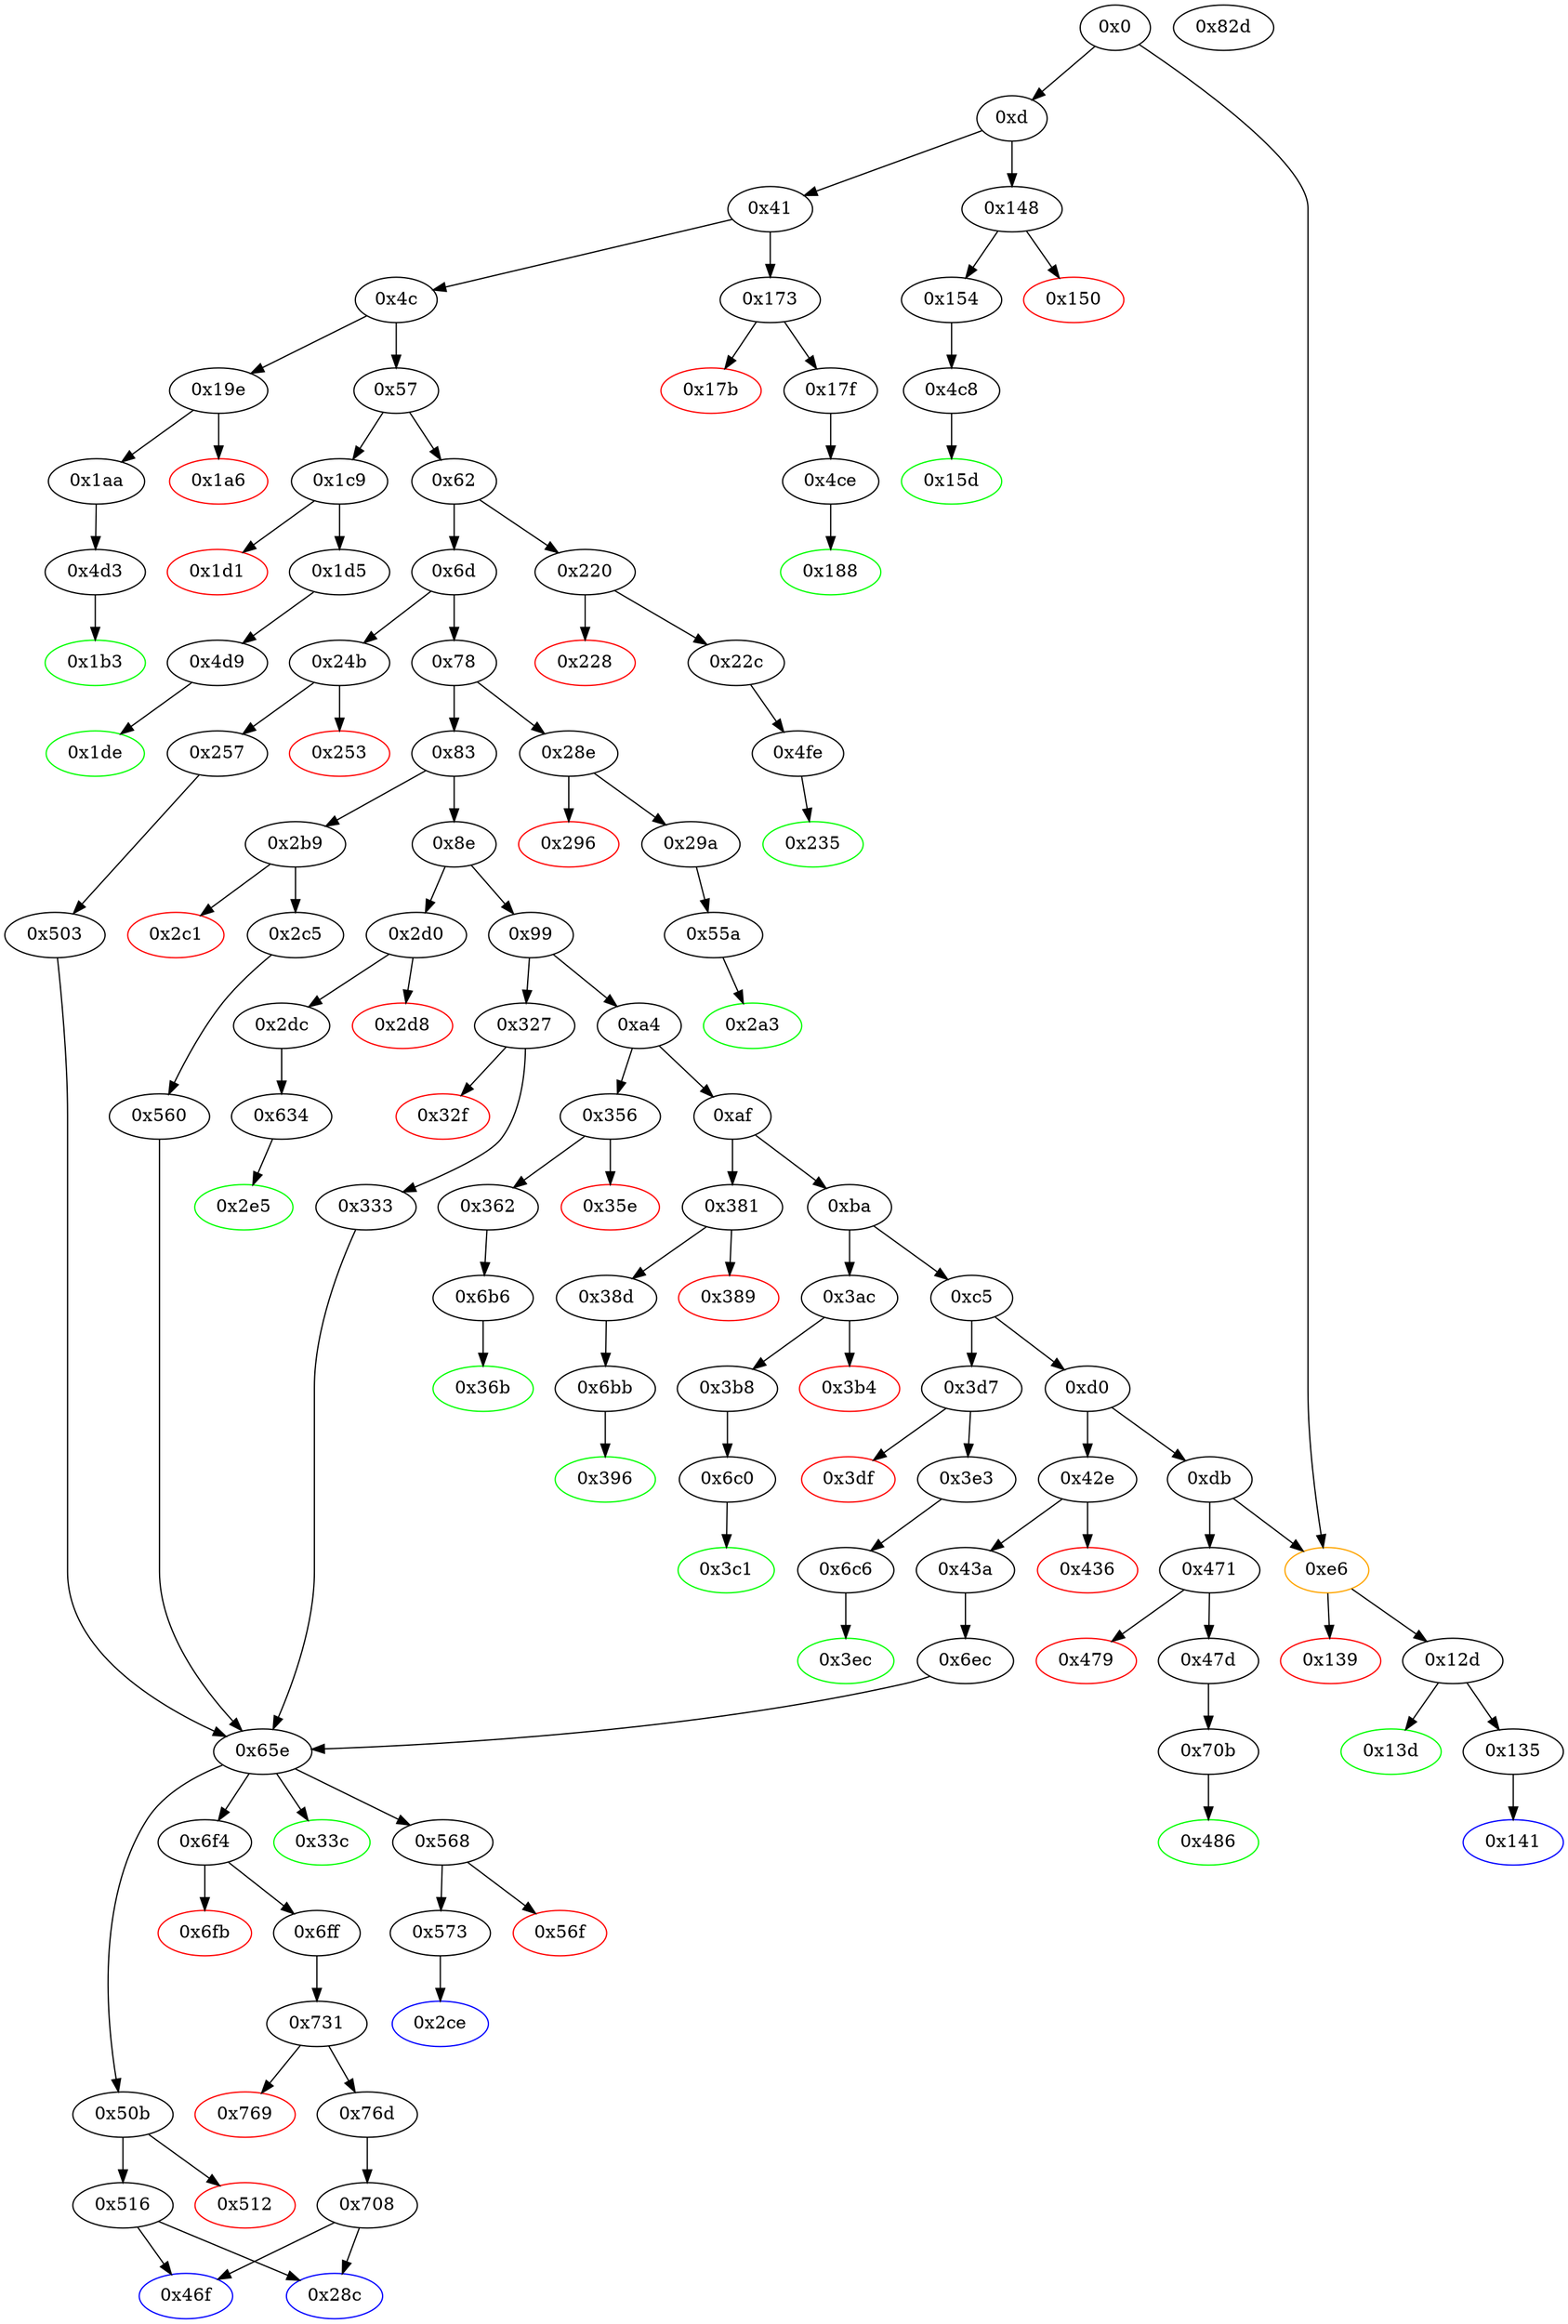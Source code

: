strict digraph "" {
"0x4c" [fillcolor=white, id="0x4c", style=filled, tooltip="Block 0x4c\n[0x4c:0x56]\n---\nPredecessors: [0x41]\nSuccessors: [0x57, 0x19e]\n---\n0x4c DUP1\n0x4d PUSH4 0x1c5de29d\n0x52 EQ\n0x53 PUSH2 0x19e\n0x56 JUMPI\n---\n0x4d: V18 = 0x1c5de29d\n0x52: V19 = EQ 0x1c5de29d V11\n0x53: V20 = 0x19e\n0x56: JUMPI 0x19e V19\n---\nEntry stack: [V11]\nStack pops: 1\nStack additions: [S0]\nExit stack: [V11]\n\nDef sites:\nV11: {0xd.0x35}\n"];
"0x6d" [fillcolor=white, id="0x6d", style=filled, tooltip="Block 0x6d\n[0x6d:0x77]\n---\nPredecessors: [0x62]\nSuccessors: [0x78, 0x24b]\n---\n0x6d DUP1\n0x6e PUSH4 0x477bddaa\n0x73 EQ\n0x74 PUSH2 0x24b\n0x77 JUMPI\n---\n0x6e: V27 = 0x477bddaa\n0x73: V28 = EQ 0x477bddaa V11\n0x74: V29 = 0x24b\n0x77: JUMPI 0x24b V28\n---\nEntry stack: [V11]\nStack pops: 1\nStack additions: [S0]\nExit stack: [V11]\n\nDef sites:\nV11: {0xd.0x35}\n"];
"0xba" [fillcolor=white, id="0xba", style=filled, tooltip="Block 0xba\n[0xba:0xc4]\n---\nPredecessors: [0xaf]\nSuccessors: [0xc5, 0x3ac]\n---\n0xba DUP1\n0xbb PUSH4 0xae1b95c5\n0xc0 EQ\n0xc1 PUSH2 0x3ac\n0xc4 JUMPI\n---\n0xbb: V48 = 0xae1b95c5\n0xc0: V49 = EQ 0xae1b95c5 V11\n0xc1: V50 = 0x3ac\n0xc4: JUMPI 0x3ac V49\n---\nEntry stack: [V11]\nStack pops: 1\nStack additions: [S0]\nExit stack: [V11]\n\nDef sites:\nV11: {0xd.0x35}\n"];
"0x42e" [fillcolor=white, id="0x42e", style=filled, tooltip="Block 0x42e\n[0x42e:0x435]\n---\nPredecessors: [0xd0]\nSuccessors: [0x436, 0x43a]\n---\n0x42e JUMPDEST\n0x42f CALLVALUE\n0x430 DUP1\n0x431 ISZERO\n0x432 PUSH2 0x43a\n0x435 JUMPI\n---\n0x42e: JUMPDEST \n0x42f: V279 = CALLVALUE\n0x431: V280 = ISZERO V279\n0x432: V281 = 0x43a\n0x435: JUMPI 0x43a V280\n---\nEntry stack: [V11]\nStack pops: 0\nStack additions: [V279]\nExit stack: [V11, V279]\n\nDef sites:\nV11: {0xd.0x35}\n"];
"0x4fe" [fillcolor=white, id="0x4fe", style=filled, tooltip="Block 0x4fe\n[0x4fe:0x502]\n---\nPredecessors: [0x22c]\nSuccessors: [0x235]\n---\n0x4fe JUMPDEST\n0x4ff PUSH1 0x1\n0x501 DUP2\n0x502 JUMP\n---\n0x4fe: JUMPDEST \n0x4ff: V323 = 0x1\n0x502: JUMP 0x235\n---\nEntry stack: [V11, 0x235]\nStack pops: 1\nStack additions: [S0, 0x1]\nExit stack: [V11, 0x235, 0x1]\n\nDef sites:\nV11: {0xd.0x35}\n0x235: {0x22c.0x22e}\n"];
"0x35e" [color=red, fillcolor=white, id="0x35e", style=filled, tooltip="Block 0x35e\n[0x35e:0x361]\n---\nPredecessors: [0x356]\nSuccessors: []\n---\n0x35e PUSH1 0x0\n0x360 DUP1\n0x361 REVERT\n---\n0x35e: V226 = 0x0\n0x361: REVERT 0x0 0x0\n---\nEntry stack: [V11, V223]\nStack pops: 0\nStack additions: []\nExit stack: [V11, V223]\n\nDef sites:\nV11: {0xd.0x35}\nV223: {0x356.0x357}\n"];
"0x4c8" [fillcolor=white, id="0x4c8", style=filled, tooltip="Block 0x4c8\n[0x4c8:0x4cd]\n---\nPredecessors: [0x154]\nSuccessors: [0x15d]\n---\n0x4c8 JUMPDEST\n0x4c9 PUSH1 0x3\n0x4cb SLOAD\n0x4cc DUP2\n0x4cd JUMP\n---\n0x4c8: JUMPDEST \n0x4c9: V311 = 0x3\n0x4cb: V312 = S[0x3]\n0x4cd: JUMP 0x15d\n---\nEntry stack: [V11, 0x15d]\nStack pops: 1\nStack additions: [S0, V312]\nExit stack: [V11, 0x15d, V312]\n\nDef sites:\nV11: {0xd.0x35}\n0x15d: {0x154.0x156}\n"];
"0x141" [color=blue, fillcolor=white, id="0x141", style=filled, tooltip="Block 0x141\n[0x141:0x147]\n---\nPredecessors: [0x135]\nSuccessors: []\n---\n0x141 JUMPDEST\n0x142 POP\n0x143 POP\n0x144 POP\n0x145 POP\n0x146 POP\n0x147 STOP\n---\n0x141: JUMPDEST \n0x147: STOP \n---\nEntry stack: [V11, V68, V70, V76, V77, V76]\nStack pops: 5\nStack additions: []\nExit stack: [V11]\n\nDef sites:\nV11: {0xd.0x35}\nV68: {0xe6.0x10b}\nV70: {0xe6.0x110}\nV76: {0xe6.0x11d}\nV77: {0xe6.0x11e}\nV76: {0xe6.0x11d}\n"];
"0x188" [color=green, fillcolor=white, id="0x188", style=filled, tooltip="Block 0x188\n[0x188:0x19d]\n---\nPredecessors: [0x4ce]\nSuccessors: []\n---\n0x188 JUMPDEST\n0x189 PUSH1 0x40\n0x18b MLOAD\n0x18c DUP1\n0x18d DUP3\n0x18e DUP2\n0x18f MSTORE\n0x190 PUSH1 0x20\n0x192 ADD\n0x193 SWAP2\n0x194 POP\n0x195 POP\n0x196 PUSH1 0x40\n0x198 MLOAD\n0x199 DUP1\n0x19a SWAP2\n0x19b SUB\n0x19c SWAP1\n0x19d RETURN\n---\n0x188: JUMPDEST \n0x189: V105 = 0x40\n0x18b: V106 = M[0x40]\n0x18f: M[V106] = 0x2\n0x190: V107 = 0x20\n0x192: V108 = ADD 0x20 V106\n0x196: V109 = 0x40\n0x198: V110 = M[0x40]\n0x19b: V111 = SUB V108 V110\n0x19d: RETURN V110 V111\n---\nEntry stack: [V11, 0x188, 0x2]\nStack pops: 1\nStack additions: []\nExit stack: [V11, 0x188]\n\nDef sites:\nV11: {0xd.0x35}\n0x188: {0x17f.0x181}\n0x2: {0x4ce.0x4cf}\n"];
"0xd" [fillcolor=white, id="0xd", style=filled, tooltip="Block 0xd\n[0xd:0x40]\n---\nPredecessors: [0x0]\nSuccessors: [0x41, 0x148]\n---\n0xd PUSH1 0x0\n0xf CALLDATALOAD\n0x10 PUSH29 0x100000000000000000000000000000000000000000000000000000000\n0x2e SWAP1\n0x2f DIV\n0x30 PUSH4 0xffffffff\n0x35 AND\n0x36 DUP1\n0x37 PUSH4 0x880193c\n0x3c EQ\n0x3d PUSH2 0x148\n0x40 JUMPI\n---\n0xd: V6 = 0x0\n0xf: V7 = CALLDATALOAD 0x0\n0x10: V8 = 0x100000000000000000000000000000000000000000000000000000000\n0x2f: V9 = DIV V7 0x100000000000000000000000000000000000000000000000000000000\n0x30: V10 = 0xffffffff\n0x35: V11 = AND 0xffffffff V9\n0x37: V12 = 0x880193c\n0x3c: V13 = EQ 0x880193c V11\n0x3d: V14 = 0x148\n0x40: JUMPI 0x148 V13\n---\nEntry stack: []\nStack pops: 0\nStack additions: [V11]\nExit stack: [V11]\n\nDef sites:\n"];
"0xa4" [fillcolor=white, id="0xa4", style=filled, tooltip="Block 0xa4\n[0xa4:0xae]\n---\nPredecessors: [0x99]\nSuccessors: [0xaf, 0x356]\n---\n0xa4 DUP1\n0xa5 PUSH4 0x9cbba816\n0xaa EQ\n0xab PUSH2 0x356\n0xae JUMPI\n---\n0xa5: V42 = 0x9cbba816\n0xaa: V43 = EQ 0x9cbba816 V11\n0xab: V44 = 0x356\n0xae: JUMPI 0x356 V43\n---\nEntry stack: [V11]\nStack pops: 1\nStack additions: [S0]\nExit stack: [V11]\n\nDef sites:\nV11: {0xd.0x35}\n"];
"0x220" [fillcolor=white, id="0x220", style=filled, tooltip="Block 0x220\n[0x220:0x227]\n---\nPredecessors: [0x62]\nSuccessors: [0x228, 0x22c]\n---\n0x220 JUMPDEST\n0x221 CALLVALUE\n0x222 DUP1\n0x223 ISZERO\n0x224 PUSH2 0x22c\n0x227 JUMPI\n---\n0x220: JUMPDEST \n0x221: V142 = CALLVALUE\n0x223: V143 = ISZERO V142\n0x224: V144 = 0x22c\n0x227: JUMPI 0x22c V143\n---\nEntry stack: [V11]\nStack pops: 0\nStack additions: [V142]\nExit stack: [V11, V142]\n\nDef sites:\nV11: {0xd.0x35}\n"];
"0x356" [fillcolor=white, id="0x356", style=filled, tooltip="Block 0x356\n[0x356:0x35d]\n---\nPredecessors: [0xa4]\nSuccessors: [0x35e, 0x362]\n---\n0x356 JUMPDEST\n0x357 CALLVALUE\n0x358 DUP1\n0x359 ISZERO\n0x35a PUSH2 0x362\n0x35d JUMPI\n---\n0x356: JUMPDEST \n0x357: V223 = CALLVALUE\n0x359: V224 = ISZERO V223\n0x35a: V225 = 0x362\n0x35d: JUMPI 0x362 V224\n---\nEntry stack: [V11]\nStack pops: 0\nStack additions: [V223]\nExit stack: [V11, V223]\n\nDef sites:\nV11: {0xd.0x35}\n"];
"0x6c6" [fillcolor=white, id="0x6c6", style=filled, tooltip="Block 0x6c6\n[0x6c6:0x6eb]\n---\nPredecessors: [0x3e3]\nSuccessors: [0x3ec]\n---\n0x6c6 JUMPDEST\n0x6c7 PUSH1 0x2\n0x6c9 PUSH1 0x0\n0x6cb SWAP1\n0x6cc SLOAD\n0x6cd SWAP1\n0x6ce PUSH2 0x100\n0x6d1 EXP\n0x6d2 SWAP1\n0x6d3 DIV\n0x6d4 PUSH20 0xffffffffffffffffffffffffffffffffffffffff\n0x6e9 AND\n0x6ea DUP2\n0x6eb JUMP\n---\n0x6c6: JUMPDEST \n0x6c7: V412 = 0x2\n0x6c9: V413 = 0x0\n0x6cc: V414 = S[0x2]\n0x6ce: V415 = 0x100\n0x6d1: V416 = EXP 0x100 0x0\n0x6d3: V417 = DIV V414 0x1\n0x6d4: V418 = 0xffffffffffffffffffffffffffffffffffffffff\n0x6e9: V419 = AND 0xffffffffffffffffffffffffffffffffffffffff V417\n0x6eb: JUMP 0x3ec\n---\nEntry stack: [V11, 0x3ec]\nStack pops: 1\nStack additions: [S0, V419]\nExit stack: [V11, 0x3ec, V419]\n\nDef sites:\nV11: {0xd.0x35}\n0x3ec: {0x3e3.0x3e5}\n"];
"0xdb" [fillcolor=white, id="0xdb", style=filled, tooltip="Block 0xdb\n[0xdb:0xe5]\n---\nPredecessors: [0xd0]\nSuccessors: [0xe6, 0x471]\n---\n0xdb DUP1\n0xdc PUSH4 0xf4ad3869\n0xe1 EQ\n0xe2 PUSH2 0x471\n0xe5 JUMPI\n---\n0xdc: V57 = 0xf4ad3869\n0xe1: V58 = EQ 0xf4ad3869 V11\n0xe2: V59 = 0x471\n0xe5: JUMPI 0x471 V58\n---\nEntry stack: [V11]\nStack pops: 1\nStack additions: [S0]\nExit stack: [V11]\n\nDef sites:\nV11: {0xd.0x35}\n"];
"0x327" [fillcolor=white, id="0x327", style=filled, tooltip="Block 0x327\n[0x327:0x32e]\n---\nPredecessors: [0x99]\nSuccessors: [0x32f, 0x333]\n---\n0x327 JUMPDEST\n0x328 CALLVALUE\n0x329 DUP1\n0x32a ISZERO\n0x32b PUSH2 0x333\n0x32e JUMPI\n---\n0x327: JUMPDEST \n0x328: V206 = CALLVALUE\n0x32a: V207 = ISZERO V206\n0x32b: V208 = 0x333\n0x32e: JUMPI 0x333 V207\n---\nEntry stack: [V11]\nStack pops: 0\nStack additions: [V206]\nExit stack: [V11, V206]\n\nDef sites:\nV11: {0xd.0x35}\n"];
"0x228" [color=red, fillcolor=white, id="0x228", style=filled, tooltip="Block 0x228\n[0x228:0x22b]\n---\nPredecessors: [0x220]\nSuccessors: []\n---\n0x228 PUSH1 0x0\n0x22a DUP1\n0x22b REVERT\n---\n0x228: V145 = 0x0\n0x22b: REVERT 0x0 0x0\n---\nEntry stack: [V11, V142]\nStack pops: 0\nStack additions: []\nExit stack: [V11, V142]\n\nDef sites:\nV11: {0xd.0x35}\nV142: {0x220.0x221}\n"];
"0x13d" [color=green, fillcolor=white, id="0x13d", style=filled, tooltip="Block 0x13d\n[0x13d:0x140]\n---\nPredecessors: [0x12d]\nSuccessors: []\n---\n0x13d JUMPDEST\n0x13e DUP2\n0x13f DUP5\n0x140 RETURN\n---\n0x13d: JUMPDEST \n0x140: RETURN V70 V77\n---\nEntry stack: [V11, V68, V70, V76, V77, V76]\nStack pops: 4\nStack additions: [S3, S2, S1, S0]\nExit stack: [V11, V68, V70, V76, V77, V76]\n\nDef sites:\nV11: {0xd.0x35}\nV68: {0xe6.0x10b}\nV70: {0xe6.0x110}\nV76: {0xe6.0x11d}\nV77: {0xe6.0x11e}\nV76: {0xe6.0x11d}\n"];
"0x381" [fillcolor=white, id="0x381", style=filled, tooltip="Block 0x381\n[0x381:0x388]\n---\nPredecessors: [0xaf]\nSuccessors: [0x389, 0x38d]\n---\n0x381 JUMPDEST\n0x382 CALLVALUE\n0x383 DUP1\n0x384 ISZERO\n0x385 PUSH2 0x38d\n0x388 JUMPI\n---\n0x381: JUMPDEST \n0x382: V236 = CALLVALUE\n0x384: V237 = ISZERO V236\n0x385: V238 = 0x38d\n0x388: JUMPI 0x38d V237\n---\nEntry stack: [V11]\nStack pops: 0\nStack additions: [V236]\nExit stack: [V11, V236]\n\nDef sites:\nV11: {0xd.0x35}\n"];
"0x6c0" [fillcolor=white, id="0x6c0", style=filled, tooltip="Block 0x6c0\n[0x6c0:0x6c5]\n---\nPredecessors: [0x3b8]\nSuccessors: [0x3c1]\n---\n0x6c0 JUMPDEST\n0x6c1 PUSH1 0x4\n0x6c3 SLOAD\n0x6c4 DUP2\n0x6c5 JUMP\n---\n0x6c0: JUMPDEST \n0x6c1: V410 = 0x4\n0x6c3: V411 = S[0x4]\n0x6c5: JUMP 0x3c1\n---\nEntry stack: [V11, 0x3c1]\nStack pops: 1\nStack additions: [S0, V411]\nExit stack: [V11, 0x3c1, V411]\n\nDef sites:\nV11: {0xd.0x35}\n0x3c1: {0x3b8.0x3ba}\n"];
"0x2b9" [fillcolor=white, id="0x2b9", style=filled, tooltip="Block 0x2b9\n[0x2b9:0x2c0]\n---\nPredecessors: [0x83]\nSuccessors: [0x2c1, 0x2c5]\n---\n0x2b9 JUMPDEST\n0x2ba CALLVALUE\n0x2bb DUP1\n0x2bc ISZERO\n0x2bd PUSH2 0x2c5\n0x2c0 JUMPI\n---\n0x2b9: JUMPDEST \n0x2ba: V183 = CALLVALUE\n0x2bc: V184 = ISZERO V183\n0x2bd: V185 = 0x2c5\n0x2c0: JUMPI 0x2c5 V184\n---\nEntry stack: [V11]\nStack pops: 0\nStack additions: [V183]\nExit stack: [V11, V183]\n\nDef sites:\nV11: {0xd.0x35}\n"];
"0x24b" [fillcolor=white, id="0x24b", style=filled, tooltip="Block 0x24b\n[0x24b:0x252]\n---\nPredecessors: [0x6d]\nSuccessors: [0x253, 0x257]\n---\n0x24b JUMPDEST\n0x24c CALLVALUE\n0x24d DUP1\n0x24e ISZERO\n0x24f PUSH2 0x257\n0x252 JUMPI\n---\n0x24b: JUMPDEST \n0x24c: V155 = CALLVALUE\n0x24e: V156 = ISZERO V155\n0x24f: V157 = 0x257\n0x252: JUMPI 0x257 V156\n---\nEntry stack: [V11]\nStack pops: 0\nStack additions: [V155]\nExit stack: [V11, V155]\n\nDef sites:\nV11: {0xd.0x35}\n"];
"0x3b8" [fillcolor=white, id="0x3b8", style=filled, tooltip="Block 0x3b8\n[0x3b8:0x3c0]\n---\nPredecessors: [0x3ac]\nSuccessors: [0x6c0]\n---\n0x3b8 JUMPDEST\n0x3b9 POP\n0x3ba PUSH2 0x3c1\n0x3bd PUSH2 0x6c0\n0x3c0 JUMP\n---\n0x3b8: JUMPDEST \n0x3ba: V253 = 0x3c1\n0x3bd: V254 = 0x6c0\n0x3c0: JUMP 0x6c0\n---\nEntry stack: [V11, V249]\nStack pops: 1\nStack additions: [0x3c1]\nExit stack: [V11, 0x3c1]\n\nDef sites:\nV11: {0xd.0x35}\nV249: {0x3ac.0x3ad}\n"];
"0x55a" [fillcolor=white, id="0x55a", style=filled, tooltip="Block 0x55a\n[0x55a:0x55f]\n---\nPredecessors: [0x29a]\nSuccessors: [0x2a3]\n---\n0x55a JUMPDEST\n0x55b PUSH1 0x6\n0x55d SLOAD\n0x55e DUP2\n0x55f JUMP\n---\n0x55a: JUMPDEST \n0x55b: V343 = 0x6\n0x55d: V344 = S[0x6]\n0x55f: JUMP 0x2a3\n---\nEntry stack: [V11, 0x2a3]\nStack pops: 1\nStack additions: [S0, V344]\nExit stack: [V11, 0x2a3, V344]\n\nDef sites:\nV11: {0xd.0x35}\n0x2a3: {0x29a.0x29c}\n"];
"0x479" [color=red, fillcolor=white, id="0x479", style=filled, tooltip="Block 0x479\n[0x479:0x47c]\n---\nPredecessors: [0x471]\nSuccessors: []\n---\n0x479 PUSH1 0x0\n0x47b DUP1\n0x47c REVERT\n---\n0x479: V297 = 0x0\n0x47c: REVERT 0x0 0x0\n---\nEntry stack: [V11, V294]\nStack pops: 0\nStack additions: []\nExit stack: [V11, V294]\n\nDef sites:\nV11: {0xd.0x35}\nV294: {0x471.0x472}\n"];
"0x3b4" [color=red, fillcolor=white, id="0x3b4", style=filled, tooltip="Block 0x3b4\n[0x3b4:0x3b7]\n---\nPredecessors: [0x3ac]\nSuccessors: []\n---\n0x3b4 PUSH1 0x0\n0x3b6 DUP1\n0x3b7 REVERT\n---\n0x3b4: V252 = 0x0\n0x3b7: REVERT 0x0 0x0\n---\nEntry stack: [V11, V249]\nStack pops: 0\nStack additions: []\nExit stack: [V11, V249]\n\nDef sites:\nV11: {0xd.0x35}\nV249: {0x3ac.0x3ad}\n"];
"0x1a6" [color=red, fillcolor=white, id="0x1a6", style=filled, tooltip="Block 0x1a6\n[0x1a6:0x1a9]\n---\nPredecessors: [0x19e]\nSuccessors: []\n---\n0x1a6 PUSH1 0x0\n0x1a8 DUP1\n0x1a9 REVERT\n---\n0x1a6: V115 = 0x0\n0x1a9: REVERT 0x0 0x0\n---\nEntry stack: [V11, V112]\nStack pops: 0\nStack additions: []\nExit stack: [V11, V112]\n\nDef sites:\nV11: {0xd.0x35}\nV112: {0x19e.0x19f}\n"];
"0x516" [fillcolor=white, id="0x516", style=filled, tooltip="Block 0x516\n[0x516:0x559]\n---\nPredecessors: [0x50b]\nSuccessors: [0x28c, 0x46f]\n---\n0x516 JUMPDEST\n0x517 DUP1\n0x518 PUSH1 0xc\n0x51a PUSH1 0x0\n0x51c PUSH2 0x100\n0x51f EXP\n0x520 DUP2\n0x521 SLOAD\n0x522 DUP2\n0x523 PUSH20 0xffffffffffffffffffffffffffffffffffffffff\n0x538 MUL\n0x539 NOT\n0x53a AND\n0x53b SWAP1\n0x53c DUP4\n0x53d PUSH20 0xffffffffffffffffffffffffffffffffffffffff\n0x552 AND\n0x553 MUL\n0x554 OR\n0x555 SWAP1\n0x556 SSTORE\n0x557 POP\n0x558 POP\n0x559 JUMP\n---\n0x516: JUMPDEST \n0x518: V330 = 0xc\n0x51a: V331 = 0x0\n0x51c: V332 = 0x100\n0x51f: V333 = EXP 0x100 0x0\n0x521: V334 = S[0xc]\n0x523: V335 = 0xffffffffffffffffffffffffffffffffffffffff\n0x538: V336 = MUL 0xffffffffffffffffffffffffffffffffffffffff 0x1\n0x539: V337 = NOT 0xffffffffffffffffffffffffffffffffffffffff\n0x53a: V338 = AND 0xffffffffffffffffffffffff0000000000000000000000000000000000000000 V334\n0x53d: V339 = 0xffffffffffffffffffffffffffffffffffffffff\n0x552: V340 = AND 0xffffffffffffffffffffffffffffffffffffffff S0\n0x553: V341 = MUL V340 0x1\n0x554: V342 = OR V341 V338\n0x556: S[0xc] = V342\n0x559: JUMP S1\n---\nEntry stack: [V11, S1, S0]\nStack pops: 2\nStack additions: []\nExit stack: [V11]\n\nDef sites:\nV11: {0xd.0x35}\nS1: {0x43a.0x43c, 0xd.0x35, 0x257.0x259}\nS0: {0x43a.0x45f, 0xd.0x35, 0x2c5.0x2c7, 0x257.0x27c}\n"];
"0x257" [fillcolor=white, id="0x257", style=filled, tooltip="Block 0x257\n[0x257:0x28b]\n---\nPredecessors: [0x24b]\nSuccessors: [0x503]\n---\n0x257 JUMPDEST\n0x258 POP\n0x259 PUSH2 0x28c\n0x25c PUSH1 0x4\n0x25e DUP1\n0x25f CALLDATASIZE\n0x260 SUB\n0x261 DUP2\n0x262 ADD\n0x263 SWAP1\n0x264 DUP1\n0x265 DUP1\n0x266 CALLDATALOAD\n0x267 PUSH20 0xffffffffffffffffffffffffffffffffffffffff\n0x27c AND\n0x27d SWAP1\n0x27e PUSH1 0x20\n0x280 ADD\n0x281 SWAP1\n0x282 SWAP3\n0x283 SWAP2\n0x284 SWAP1\n0x285 POP\n0x286 POP\n0x287 POP\n0x288 PUSH2 0x503\n0x28b JUMP\n---\n0x257: JUMPDEST \n0x259: V159 = 0x28c\n0x25c: V160 = 0x4\n0x25f: V161 = CALLDATASIZE\n0x260: V162 = SUB V161 0x4\n0x262: V163 = ADD 0x4 V162\n0x266: V164 = CALLDATALOAD 0x4\n0x267: V165 = 0xffffffffffffffffffffffffffffffffffffffff\n0x27c: V166 = AND 0xffffffffffffffffffffffffffffffffffffffff V164\n0x27e: V167 = 0x20\n0x280: V168 = ADD 0x20 0x4\n0x288: V169 = 0x503\n0x28b: JUMP 0x503\n---\nEntry stack: [V11, V155]\nStack pops: 1\nStack additions: [0x28c, V166]\nExit stack: [V11, 0x28c, V166]\n\nDef sites:\nV11: {0xd.0x35}\nV155: {0x24b.0x24c}\n"];
"0x62" [fillcolor=white, id="0x62", style=filled, tooltip="Block 0x62\n[0x62:0x6c]\n---\nPredecessors: [0x57]\nSuccessors: [0x6d, 0x220]\n---\n0x62 DUP1\n0x63 PUSH4 0x3ab41493\n0x68 EQ\n0x69 PUSH2 0x220\n0x6c JUMPI\n---\n0x63: V24 = 0x3ab41493\n0x68: V25 = EQ 0x3ab41493 V11\n0x69: V26 = 0x220\n0x6c: JUMPI 0x220 V25\n---\nEntry stack: [V11]\nStack pops: 1\nStack additions: [S0]\nExit stack: [V11]\n\nDef sites:\nV11: {0xd.0x35}\n"];
"0xc5" [fillcolor=white, id="0xc5", style=filled, tooltip="Block 0xc5\n[0xc5:0xcf]\n---\nPredecessors: [0xba]\nSuccessors: [0xd0, 0x3d7]\n---\n0xc5 DUP1\n0xc6 PUSH4 0xf2059268\n0xcb EQ\n0xcc PUSH2 0x3d7\n0xcf JUMPI\n---\n0xc6: V51 = 0xf2059268\n0xcb: V52 = EQ 0xf2059268 V11\n0xcc: V53 = 0x3d7\n0xcf: JUMPI 0x3d7 V52\n---\nEntry stack: [V11]\nStack pops: 1\nStack additions: [S0]\nExit stack: [V11]\n\nDef sites:\nV11: {0xd.0x35}\n"];
"0x2a3" [color=green, fillcolor=white, id="0x2a3", style=filled, tooltip="Block 0x2a3\n[0x2a3:0x2b8]\n---\nPredecessors: [0x55a]\nSuccessors: []\n---\n0x2a3 JUMPDEST\n0x2a4 PUSH1 0x40\n0x2a6 MLOAD\n0x2a7 DUP1\n0x2a8 DUP3\n0x2a9 DUP2\n0x2aa MSTORE\n0x2ab PUSH1 0x20\n0x2ad ADD\n0x2ae SWAP2\n0x2af POP\n0x2b0 POP\n0x2b1 PUSH1 0x40\n0x2b3 MLOAD\n0x2b4 DUP1\n0x2b5 SWAP2\n0x2b6 SUB\n0x2b7 SWAP1\n0x2b8 RETURN\n---\n0x2a3: JUMPDEST \n0x2a4: V176 = 0x40\n0x2a6: V177 = M[0x40]\n0x2aa: M[V177] = V344\n0x2ab: V178 = 0x20\n0x2ad: V179 = ADD 0x20 V177\n0x2b1: V180 = 0x40\n0x2b3: V181 = M[0x40]\n0x2b6: V182 = SUB V179 V181\n0x2b8: RETURN V181 V182\n---\nEntry stack: [V11, 0x2a3, V344]\nStack pops: 1\nStack additions: []\nExit stack: [V11, 0x2a3]\n\nDef sites:\nV11: {0xd.0x35}\n0x2a3: {0x29a.0x29c}\nV344: {0x55a.0x55d}\n"];
"0x22c" [fillcolor=white, id="0x22c", style=filled, tooltip="Block 0x22c\n[0x22c:0x234]\n---\nPredecessors: [0x220]\nSuccessors: [0x4fe]\n---\n0x22c JUMPDEST\n0x22d POP\n0x22e PUSH2 0x235\n0x231 PUSH2 0x4fe\n0x234 JUMP\n---\n0x22c: JUMPDEST \n0x22e: V146 = 0x235\n0x231: V147 = 0x4fe\n0x234: JUMP 0x4fe\n---\nEntry stack: [V11, V142]\nStack pops: 1\nStack additions: [0x235]\nExit stack: [V11, 0x235]\n\nDef sites:\nV11: {0xd.0x35}\nV142: {0x220.0x221}\n"];
"0x2ce" [color=blue, fillcolor=white, id="0x2ce", style=filled, tooltip="Block 0x2ce\n[0x2ce:0x2cf]\n---\nPredecessors: [0x573]\nSuccessors: []\n---\n0x2ce JUMPDEST\n0x2cf STOP\n---\n0x2ce: JUMPDEST \n0x2cf: STOP \n---\nEntry stack: [V11, S0]\nStack pops: 0\nStack additions: []\nExit stack: [V11, S0]\n\nDef sites:\nV11: {0xd.0x35}\nS0: {0x43a.0x43c, 0xd.0x35, 0x257.0x259}\n"];
"0x76d" [fillcolor=white, id="0x76d", style=filled, tooltip="Block 0x76d\n[0x76d:0x82c]\n---\nPredecessors: [0x731]\nSuccessors: [0x708]\n---\n0x76d JUMPDEST\n0x76e DUP1\n0x76f PUSH20 0xffffffffffffffffffffffffffffffffffffffff\n0x784 AND\n0x785 PUSH1 0xb\n0x787 PUSH1 0x0\n0x789 SWAP1\n0x78a SLOAD\n0x78b SWAP1\n0x78c PUSH2 0x100\n0x78f EXP\n0x790 SWAP1\n0x791 DIV\n0x792 PUSH20 0xffffffffffffffffffffffffffffffffffffffff\n0x7a7 AND\n0x7a8 PUSH20 0xffffffffffffffffffffffffffffffffffffffff\n0x7bd AND\n0x7be PUSH32 0x8be0079c531659141344cd1fd0a4f28419497f9722a3daafe3b4186f6b6457e0\n0x7df PUSH1 0x40\n0x7e1 MLOAD\n0x7e2 PUSH1 0x40\n0x7e4 MLOAD\n0x7e5 DUP1\n0x7e6 SWAP2\n0x7e7 SUB\n0x7e8 SWAP1\n0x7e9 LOG3\n0x7ea DUP1\n0x7eb PUSH1 0xb\n0x7ed PUSH1 0x0\n0x7ef PUSH2 0x100\n0x7f2 EXP\n0x7f3 DUP2\n0x7f4 SLOAD\n0x7f5 DUP2\n0x7f6 PUSH20 0xffffffffffffffffffffffffffffffffffffffff\n0x80b MUL\n0x80c NOT\n0x80d AND\n0x80e SWAP1\n0x80f DUP4\n0x810 PUSH20 0xffffffffffffffffffffffffffffffffffffffff\n0x825 AND\n0x826 MUL\n0x827 OR\n0x828 SWAP1\n0x829 SSTORE\n0x82a POP\n0x82b POP\n0x82c JUMP\n---\n0x76d: JUMPDEST \n0x76f: V447 = 0xffffffffffffffffffffffffffffffffffffffff\n0x784: V448 = AND 0xffffffffffffffffffffffffffffffffffffffff S0\n0x785: V449 = 0xb\n0x787: V450 = 0x0\n0x78a: V451 = S[0xb]\n0x78c: V452 = 0x100\n0x78f: V453 = EXP 0x100 0x0\n0x791: V454 = DIV V451 0x1\n0x792: V455 = 0xffffffffffffffffffffffffffffffffffffffff\n0x7a7: V456 = AND 0xffffffffffffffffffffffffffffffffffffffff V454\n0x7a8: V457 = 0xffffffffffffffffffffffffffffffffffffffff\n0x7bd: V458 = AND 0xffffffffffffffffffffffffffffffffffffffff V456\n0x7be: V459 = 0x8be0079c531659141344cd1fd0a4f28419497f9722a3daafe3b4186f6b6457e0\n0x7df: V460 = 0x40\n0x7e1: V461 = M[0x40]\n0x7e2: V462 = 0x40\n0x7e4: V463 = M[0x40]\n0x7e7: V464 = SUB V461 V463\n0x7e9: LOG V463 V464 0x8be0079c531659141344cd1fd0a4f28419497f9722a3daafe3b4186f6b6457e0 V458 V448\n0x7eb: V465 = 0xb\n0x7ed: V466 = 0x0\n0x7ef: V467 = 0x100\n0x7f2: V468 = EXP 0x100 0x0\n0x7f4: V469 = S[0xb]\n0x7f6: V470 = 0xffffffffffffffffffffffffffffffffffffffff\n0x80b: V471 = MUL 0xffffffffffffffffffffffffffffffffffffffff 0x1\n0x80c: V472 = NOT 0xffffffffffffffffffffffffffffffffffffffff\n0x80d: V473 = AND 0xffffffffffffffffffffffff0000000000000000000000000000000000000000 V469\n0x810: V474 = 0xffffffffffffffffffffffffffffffffffffffff\n0x825: V475 = AND 0xffffffffffffffffffffffffffffffffffffffff S0\n0x826: V476 = MUL V475 0x1\n0x827: V477 = OR V476 V473\n0x829: S[0xb] = V477\n0x82c: JUMP 0x708\n---\nEntry stack: [V11, S3, S2, 0x708, S0]\nStack pops: 2\nStack additions: []\nExit stack: [V11, S3, S2]\n\nDef sites:\nV11: {0xd.0x35}\nS3: {0x43a.0x43c, 0xd.0x35, 0x257.0x259}\nS2: {0x43a.0x45f, 0xd.0x35, 0x2c5.0x2c7, 0x257.0x27c}\n0x708: {0x6ff.0x700}\nS0: {0x43a.0x45f, 0xd.0x35, 0x2c5.0x2c7, 0x257.0x27c}\n"];
"0x471" [fillcolor=white, id="0x471", style=filled, tooltip="Block 0x471\n[0x471:0x478]\n---\nPredecessors: [0xdb]\nSuccessors: [0x479, 0x47d]\n---\n0x471 JUMPDEST\n0x472 CALLVALUE\n0x473 DUP1\n0x474 ISZERO\n0x475 PUSH2 0x47d\n0x478 JUMPI\n---\n0x471: JUMPDEST \n0x472: V294 = CALLVALUE\n0x474: V295 = ISZERO V294\n0x475: V296 = 0x47d\n0x478: JUMPI 0x47d V295\n---\nEntry stack: [V11]\nStack pops: 0\nStack additions: [V294]\nExit stack: [V11, V294]\n\nDef sites:\nV11: {0xd.0x35}\n"];
"0x3c1" [color=green, fillcolor=white, id="0x3c1", style=filled, tooltip="Block 0x3c1\n[0x3c1:0x3d6]\n---\nPredecessors: [0x6c0]\nSuccessors: []\n---\n0x3c1 JUMPDEST\n0x3c2 PUSH1 0x40\n0x3c4 MLOAD\n0x3c5 DUP1\n0x3c6 DUP3\n0x3c7 DUP2\n0x3c8 MSTORE\n0x3c9 PUSH1 0x20\n0x3cb ADD\n0x3cc SWAP2\n0x3cd POP\n0x3ce POP\n0x3cf PUSH1 0x40\n0x3d1 MLOAD\n0x3d2 DUP1\n0x3d3 SWAP2\n0x3d4 SUB\n0x3d5 SWAP1\n0x3d6 RETURN\n---\n0x3c1: JUMPDEST \n0x3c2: V255 = 0x40\n0x3c4: V256 = M[0x40]\n0x3c8: M[V256] = V411\n0x3c9: V257 = 0x20\n0x3cb: V258 = ADD 0x20 V256\n0x3cf: V259 = 0x40\n0x3d1: V260 = M[0x40]\n0x3d4: V261 = SUB V258 V260\n0x3d6: RETURN V260 V261\n---\nEntry stack: [V11, 0x3c1, V411]\nStack pops: 1\nStack additions: []\nExit stack: [V11, 0x3c1]\n\nDef sites:\nV11: {0xd.0x35}\n0x3c1: {0x3b8.0x3ba}\nV411: {0x6c0.0x6c3}\n"];
"0x1d5" [fillcolor=white, id="0x1d5", style=filled, tooltip="Block 0x1d5\n[0x1d5:0x1dd]\n---\nPredecessors: [0x1c9]\nSuccessors: [0x4d9]\n---\n0x1d5 JUMPDEST\n0x1d6 POP\n0x1d7 PUSH2 0x1de\n0x1da PUSH2 0x4d9\n0x1dd JUMP\n---\n0x1d5: JUMPDEST \n0x1d7: V129 = 0x1de\n0x1da: V130 = 0x4d9\n0x1dd: JUMP 0x4d9\n---\nEntry stack: [V11, V125]\nStack pops: 1\nStack additions: [0x1de]\nExit stack: [V11, 0x1de]\n\nDef sites:\nV11: {0xd.0x35}\nV125: {0x1c9.0x1ca}\n"];
"0x6ff" [fillcolor=white, id="0x6ff", style=filled, tooltip="Block 0x6ff\n[0x6ff:0x707]\n---\nPredecessors: [0x6f4]\nSuccessors: [0x731]\n---\n0x6ff JUMPDEST\n0x700 PUSH2 0x708\n0x703 DUP2\n0x704 PUSH2 0x731\n0x707 JUMP\n---\n0x6ff: JUMPDEST \n0x700: V426 = 0x708\n0x704: V427 = 0x731\n0x707: JUMP 0x731\n---\nEntry stack: [V11, S1, S0]\nStack pops: 1\nStack additions: [S0, 0x708, S0]\nExit stack: [V11, S1, S0, 0x708, S0]\n\nDef sites:\nV11: {0xd.0x35}\nS1: {0x43a.0x43c, 0xd.0x35, 0x257.0x259}\nS0: {0x43a.0x45f, 0xd.0x35, 0x2c5.0x2c7, 0x257.0x27c}\n"];
"0x99" [fillcolor=white, id="0x99", style=filled, tooltip="Block 0x99\n[0x99:0xa3]\n---\nPredecessors: [0x8e]\nSuccessors: [0xa4, 0x327]\n---\n0x99 DUP1\n0x9a PUSH4 0x8f32d59b\n0x9f EQ\n0xa0 PUSH2 0x327\n0xa3 JUMPI\n---\n0x9a: V39 = 0x8f32d59b\n0x9f: V40 = EQ 0x8f32d59b V11\n0xa0: V41 = 0x327\n0xa3: JUMPI 0x327 V40\n---\nEntry stack: [V11]\nStack pops: 1\nStack additions: [S0]\nExit stack: [V11]\n\nDef sites:\nV11: {0xd.0x35}\n"];
"0x47d" [fillcolor=white, id="0x47d", style=filled, tooltip="Block 0x47d\n[0x47d:0x485]\n---\nPredecessors: [0x471]\nSuccessors: [0x70b]\n---\n0x47d JUMPDEST\n0x47e POP\n0x47f PUSH2 0x486\n0x482 PUSH2 0x70b\n0x485 JUMP\n---\n0x47d: JUMPDEST \n0x47f: V298 = 0x486\n0x482: V299 = 0x70b\n0x485: JUMP 0x70b\n---\nEntry stack: [V11, V294]\nStack pops: 1\nStack additions: [0x486]\nExit stack: [V11, 0x486]\n\nDef sites:\nV11: {0xd.0x35}\nV294: {0x471.0x472}\n"];
"0x2dc" [fillcolor=white, id="0x2dc", style=filled, tooltip="Block 0x2dc\n[0x2dc:0x2e4]\n---\nPredecessors: [0x2d0]\nSuccessors: [0x634]\n---\n0x2dc JUMPDEST\n0x2dd POP\n0x2de PUSH2 0x2e5\n0x2e1 PUSH2 0x634\n0x2e4 JUMP\n---\n0x2dc: JUMPDEST \n0x2de: V193 = 0x2e5\n0x2e1: V194 = 0x634\n0x2e4: JUMP 0x634\n---\nEntry stack: [V11, V189]\nStack pops: 1\nStack additions: [0x2e5]\nExit stack: [V11, 0x2e5]\n\nDef sites:\nV11: {0xd.0x35}\nV189: {0x2d0.0x2d1}\n"];
"0x503" [fillcolor=white, id="0x503", style=filled, tooltip="Block 0x503\n[0x503:0x50a]\n---\nPredecessors: [0x257]\nSuccessors: [0x65e]\n---\n0x503 JUMPDEST\n0x504 PUSH2 0x50b\n0x507 PUSH2 0x65e\n0x50a JUMP\n---\n0x503: JUMPDEST \n0x504: V324 = 0x50b\n0x507: V325 = 0x65e\n0x50a: JUMP 0x65e\n---\nEntry stack: [V11, 0x28c, V166]\nStack pops: 0\nStack additions: [0x50b]\nExit stack: [V11, 0x28c, V166, 0x50b]\n\nDef sites:\nV11: {0xd.0x35}\n0x28c: {0x257.0x259}\nV166: {0x257.0x27c}\n"];
"0x253" [color=red, fillcolor=white, id="0x253", style=filled, tooltip="Block 0x253\n[0x253:0x256]\n---\nPredecessors: [0x24b]\nSuccessors: []\n---\n0x253 PUSH1 0x0\n0x255 DUP1\n0x256 REVERT\n---\n0x253: V158 = 0x0\n0x256: REVERT 0x0 0x0\n---\nEntry stack: [V11, V155]\nStack pops: 0\nStack additions: []\nExit stack: [V11, V155]\n\nDef sites:\nV11: {0xd.0x35}\nV155: {0x24b.0x24c}\n"];
"0x512" [color=red, fillcolor=white, id="0x512", style=filled, tooltip="Block 0x512\n[0x512:0x515]\n---\nPredecessors: [0x50b]\nSuccessors: []\n---\n0x512 PUSH1 0x0\n0x514 DUP1\n0x515 REVERT\n---\n0x512: V329 = 0x0\n0x515: REVERT 0x0 0x0\n---\nEntry stack: [V11, S1, S0]\nStack pops: 0\nStack additions: []\nExit stack: [V11, S1, S0]\n\nDef sites:\nV11: {0xd.0x35}\nS1: {0x43a.0x43c, 0xd.0x35, 0x257.0x259}\nS0: {0x43a.0x45f, 0xd.0x35, 0x2c5.0x2c7, 0x257.0x27c}\n"];
"0x33c" [color=green, fillcolor=white, id="0x33c", style=filled, tooltip="Block 0x33c\n[0x33c:0x355]\n---\nPredecessors: [0x65e]\nSuccessors: []\n---\n0x33c JUMPDEST\n0x33d PUSH1 0x40\n0x33f MLOAD\n0x340 DUP1\n0x341 DUP3\n0x342 ISZERO\n0x343 ISZERO\n0x344 ISZERO\n0x345 ISZERO\n0x346 DUP2\n0x347 MSTORE\n0x348 PUSH1 0x20\n0x34a ADD\n0x34b SWAP2\n0x34c POP\n0x34d POP\n0x34e PUSH1 0x40\n0x350 MLOAD\n0x351 DUP1\n0x352 SWAP2\n0x353 SUB\n0x354 SWAP1\n0x355 RETURN\n---\n0x33c: JUMPDEST \n0x33d: V212 = 0x40\n0x33f: V213 = M[0x40]\n0x342: V214 = ISZERO V407\n0x343: V215 = ISZERO V214\n0x344: V216 = ISZERO V215\n0x345: V217 = ISZERO V216\n0x347: M[V213] = V217\n0x348: V218 = 0x20\n0x34a: V219 = ADD 0x20 V213\n0x34e: V220 = 0x40\n0x350: V221 = M[0x40]\n0x353: V222 = SUB V219 V221\n0x355: RETURN V221 V222\n---\nEntry stack: [V11, S2, S1, V407]\nStack pops: 1\nStack additions: []\nExit stack: [V11, S2, S1]\n\nDef sites:\nV11: {0xd.0x35}\nS2: {0x43a.0x43c, 0xd.0x35, 0x257.0x259}\nS1: {0x43a.0x45f, 0xd.0x35, 0x2c5.0x2c7, 0x257.0x27c}\nV407: {0x65e.0x6b1}\n"];
"0x4d9" [fillcolor=white, id="0x4d9", style=filled, tooltip="Block 0x4d9\n[0x4d9:0x4fd]\n---\nPredecessors: [0x1d5]\nSuccessors: [0x1de]\n---\n0x4d9 JUMPDEST\n0x4da PUSH1 0x0\n0x4dc DUP1\n0x4dd SWAP1\n0x4de SLOAD\n0x4df SWAP1\n0x4e0 PUSH2 0x100\n0x4e3 EXP\n0x4e4 SWAP1\n0x4e5 DIV\n0x4e6 PUSH20 0xffffffffffffffffffffffffffffffffffffffff\n0x4fb AND\n0x4fc DUP2\n0x4fd JUMP\n---\n0x4d9: JUMPDEST \n0x4da: V316 = 0x0\n0x4de: V317 = S[0x0]\n0x4e0: V318 = 0x100\n0x4e3: V319 = EXP 0x100 0x0\n0x4e5: V320 = DIV V317 0x1\n0x4e6: V321 = 0xffffffffffffffffffffffffffffffffffffffff\n0x4fb: V322 = AND 0xffffffffffffffffffffffffffffffffffffffff V320\n0x4fd: JUMP 0x1de\n---\nEntry stack: [V11, 0x1de]\nStack pops: 1\nStack additions: [S0, V322]\nExit stack: [V11, 0x1de, V322]\n\nDef sites:\nV11: {0xd.0x35}\n0x1de: {0x1d5.0x1d7}\n"];
"0x396" [color=green, fillcolor=white, id="0x396", style=filled, tooltip="Block 0x396\n[0x396:0x3ab]\n---\nPredecessors: [0x6bb]\nSuccessors: []\n---\n0x396 JUMPDEST\n0x397 PUSH1 0x40\n0x399 MLOAD\n0x39a DUP1\n0x39b DUP3\n0x39c DUP2\n0x39d MSTORE\n0x39e PUSH1 0x20\n0x3a0 ADD\n0x3a1 SWAP2\n0x3a2 POP\n0x3a3 POP\n0x3a4 PUSH1 0x40\n0x3a6 MLOAD\n0x3a7 DUP1\n0x3a8 SWAP2\n0x3a9 SUB\n0x3aa SWAP1\n0x3ab RETURN\n---\n0x396: JUMPDEST \n0x397: V242 = 0x40\n0x399: V243 = M[0x40]\n0x39d: M[V243] = 0x3\n0x39e: V244 = 0x20\n0x3a0: V245 = ADD 0x20 V243\n0x3a4: V246 = 0x40\n0x3a6: V247 = M[0x40]\n0x3a9: V248 = SUB V245 V247\n0x3ab: RETURN V247 V248\n---\nEntry stack: [V11, 0x396, 0x3]\nStack pops: 1\nStack additions: []\nExit stack: [V11, 0x396]\n\nDef sites:\nV11: {0xd.0x35}\n0x396: {0x38d.0x38f}\n0x3: {0x6bb.0x6bc}\n"];
"0x4d3" [fillcolor=white, id="0x4d3", style=filled, tooltip="Block 0x4d3\n[0x4d3:0x4d8]\n---\nPredecessors: [0x1aa]\nSuccessors: [0x1b3]\n---\n0x4d3 JUMPDEST\n0x4d4 PUSH1 0x5\n0x4d6 SLOAD\n0x4d7 DUP2\n0x4d8 JUMP\n---\n0x4d3: JUMPDEST \n0x4d4: V314 = 0x5\n0x4d6: V315 = S[0x5]\n0x4d8: JUMP 0x1b3\n---\nEntry stack: [V11, 0x1b3]\nStack pops: 1\nStack additions: [S0, V315]\nExit stack: [V11, 0x1b3, V315]\n\nDef sites:\nV11: {0xd.0x35}\n0x1b3: {0x1aa.0x1ac}\n"];
"0x3ac" [fillcolor=white, id="0x3ac", style=filled, tooltip="Block 0x3ac\n[0x3ac:0x3b3]\n---\nPredecessors: [0xba]\nSuccessors: [0x3b4, 0x3b8]\n---\n0x3ac JUMPDEST\n0x3ad CALLVALUE\n0x3ae DUP1\n0x3af ISZERO\n0x3b0 PUSH2 0x3b8\n0x3b3 JUMPI\n---\n0x3ac: JUMPDEST \n0x3ad: V249 = CALLVALUE\n0x3af: V250 = ISZERO V249\n0x3b0: V251 = 0x3b8\n0x3b3: JUMPI 0x3b8 V250\n---\nEntry stack: [V11]\nStack pops: 0\nStack additions: [V249]\nExit stack: [V11, V249]\n\nDef sites:\nV11: {0xd.0x35}\n"];
"0x389" [color=red, fillcolor=white, id="0x389", style=filled, tooltip="Block 0x389\n[0x389:0x38c]\n---\nPredecessors: [0x381]\nSuccessors: []\n---\n0x389 PUSH1 0x0\n0x38b DUP1\n0x38c REVERT\n---\n0x389: V239 = 0x0\n0x38c: REVERT 0x0 0x0\n---\nEntry stack: [V11, V236]\nStack pops: 0\nStack additions: []\nExit stack: [V11, V236]\n\nDef sites:\nV11: {0xd.0x35}\nV236: {0x381.0x382}\n"];
"0x560" [fillcolor=white, id="0x560", style=filled, tooltip="Block 0x560\n[0x560:0x567]\n---\nPredecessors: [0x2c5]\nSuccessors: [0x65e]\n---\n0x560 JUMPDEST\n0x561 PUSH2 0x568\n0x564 PUSH2 0x65e\n0x567 JUMP\n---\n0x560: JUMPDEST \n0x561: V345 = 0x568\n0x564: V346 = 0x65e\n0x567: JUMP 0x65e\n---\nEntry stack: [V11, 0x2ce]\nStack pops: 0\nStack additions: [0x568]\nExit stack: [V11, 0x2ce, 0x568]\n\nDef sites:\nV11: {0xd.0x35}\n0x2ce: {0x2c5.0x2c7}\n"];
"0x6ec" [fillcolor=white, id="0x6ec", style=filled, tooltip="Block 0x6ec\n[0x6ec:0x6f3]\n---\nPredecessors: [0x43a]\nSuccessors: [0x65e]\n---\n0x6ec JUMPDEST\n0x6ed PUSH2 0x6f4\n0x6f0 PUSH2 0x65e\n0x6f3 JUMP\n---\n0x6ec: JUMPDEST \n0x6ed: V420 = 0x6f4\n0x6f0: V421 = 0x65e\n0x6f3: JUMP 0x65e\n---\nEntry stack: [V11, 0x46f, V290]\nStack pops: 0\nStack additions: [0x6f4]\nExit stack: [V11, 0x46f, V290, 0x6f4]\n\nDef sites:\nV11: {0xd.0x35}\n0x46f: {0x43a.0x43c}\nV290: {0x43a.0x45f}\n"];
"0x3df" [color=red, fillcolor=white, id="0x3df", style=filled, tooltip="Block 0x3df\n[0x3df:0x3e2]\n---\nPredecessors: [0x3d7]\nSuccessors: []\n---\n0x3df PUSH1 0x0\n0x3e1 DUP1\n0x3e2 REVERT\n---\n0x3df: V265 = 0x0\n0x3e2: REVERT 0x0 0x0\n---\nEntry stack: [V11, V262]\nStack pops: 0\nStack additions: []\nExit stack: [V11, V262]\n\nDef sites:\nV11: {0xd.0x35}\nV262: {0x3d7.0x3d8}\n"];
"0x36b" [color=green, fillcolor=white, id="0x36b", style=filled, tooltip="Block 0x36b\n[0x36b:0x380]\n---\nPredecessors: [0x6b6]\nSuccessors: []\n---\n0x36b JUMPDEST\n0x36c PUSH1 0x40\n0x36e MLOAD\n0x36f DUP1\n0x370 DUP3\n0x371 DUP2\n0x372 MSTORE\n0x373 PUSH1 0x20\n0x375 ADD\n0x376 SWAP2\n0x377 POP\n0x378 POP\n0x379 PUSH1 0x40\n0x37b MLOAD\n0x37c DUP1\n0x37d SWAP2\n0x37e SUB\n0x37f SWAP1\n0x380 RETURN\n---\n0x36b: JUMPDEST \n0x36c: V229 = 0x40\n0x36e: V230 = M[0x40]\n0x372: M[V230] = 0x4\n0x373: V231 = 0x20\n0x375: V232 = ADD 0x20 V230\n0x379: V233 = 0x40\n0x37b: V234 = M[0x40]\n0x37e: V235 = SUB V232 V234\n0x380: RETURN V234 V235\n---\nEntry stack: [V11, 0x36b, 0x4]\nStack pops: 1\nStack additions: []\nExit stack: [V11, 0x36b]\n\nDef sites:\nV11: {0xd.0x35}\n0x36b: {0x362.0x364}\n0x4: {0x6b6.0x6b7}\n"];
"0x29a" [fillcolor=white, id="0x29a", style=filled, tooltip="Block 0x29a\n[0x29a:0x2a2]\n---\nPredecessors: [0x28e]\nSuccessors: [0x55a]\n---\n0x29a JUMPDEST\n0x29b POP\n0x29c PUSH2 0x2a3\n0x29f PUSH2 0x55a\n0x2a2 JUMP\n---\n0x29a: JUMPDEST \n0x29c: V174 = 0x2a3\n0x29f: V175 = 0x55a\n0x2a2: JUMP 0x55a\n---\nEntry stack: [V11, V170]\nStack pops: 1\nStack additions: [0x2a3]\nExit stack: [V11, 0x2a3]\n\nDef sites:\nV11: {0xd.0x35}\nV170: {0x28e.0x28f}\n"];
"0x1aa" [fillcolor=white, id="0x1aa", style=filled, tooltip="Block 0x1aa\n[0x1aa:0x1b2]\n---\nPredecessors: [0x19e]\nSuccessors: [0x4d3]\n---\n0x1aa JUMPDEST\n0x1ab POP\n0x1ac PUSH2 0x1b3\n0x1af PUSH2 0x4d3\n0x1b2 JUMP\n---\n0x1aa: JUMPDEST \n0x1ac: V116 = 0x1b3\n0x1af: V117 = 0x4d3\n0x1b2: JUMP 0x4d3\n---\nEntry stack: [V11, V112]\nStack pops: 1\nStack additions: [0x1b3]\nExit stack: [V11, 0x1b3]\n\nDef sites:\nV11: {0xd.0x35}\nV112: {0x19e.0x19f}\n"];
"0x3e3" [fillcolor=white, id="0x3e3", style=filled, tooltip="Block 0x3e3\n[0x3e3:0x3eb]\n---\nPredecessors: [0x3d7]\nSuccessors: [0x6c6]\n---\n0x3e3 JUMPDEST\n0x3e4 POP\n0x3e5 PUSH2 0x3ec\n0x3e8 PUSH2 0x6c6\n0x3eb JUMP\n---\n0x3e3: JUMPDEST \n0x3e5: V266 = 0x3ec\n0x3e8: V267 = 0x6c6\n0x3eb: JUMP 0x6c6\n---\nEntry stack: [V11, V262]\nStack pops: 1\nStack additions: [0x3ec]\nExit stack: [V11, 0x3ec]\n\nDef sites:\nV11: {0xd.0x35}\nV262: {0x3d7.0x3d8}\n"];
"0x41" [fillcolor=white, id="0x41", style=filled, tooltip="Block 0x41\n[0x41:0x4b]\n---\nPredecessors: [0xd]\nSuccessors: [0x4c, 0x173]\n---\n0x41 DUP1\n0x42 PUSH4 0xb63c855\n0x47 EQ\n0x48 PUSH2 0x173\n0x4b JUMPI\n---\n0x42: V15 = 0xb63c855\n0x47: V16 = EQ 0xb63c855 V11\n0x48: V17 = 0x173\n0x4b: JUMPI 0x173 V16\n---\nEntry stack: [V11]\nStack pops: 1\nStack additions: [S0]\nExit stack: [V11]\n\nDef sites:\nV11: {0xd.0x35}\n"];
"0x6f4" [fillcolor=white, id="0x6f4", style=filled, tooltip="Block 0x6f4\n[0x6f4:0x6fa]\n---\nPredecessors: [0x65e]\nSuccessors: [0x6fb, 0x6ff]\n---\n0x6f4 JUMPDEST\n0x6f5 ISZERO\n0x6f6 ISZERO\n0x6f7 PUSH2 0x6ff\n0x6fa JUMPI\n---\n0x6f4: JUMPDEST \n0x6f5: V422 = ISZERO V407\n0x6f6: V423 = ISZERO V422\n0x6f7: V424 = 0x6ff\n0x6fa: JUMPI 0x6ff V423\n---\nEntry stack: [V11, S2, S1, V407]\nStack pops: 1\nStack additions: []\nExit stack: [V11, S2, S1]\n\nDef sites:\nV11: {0xd.0x35}\nS2: {0x43a.0x43c, 0xd.0x35, 0x257.0x259}\nS1: {0x43a.0x45f, 0xd.0x35, 0x2c5.0x2c7, 0x257.0x27c}\nV407: {0x65e.0x6b1}\n"];
"0x333" [fillcolor=white, id="0x333", style=filled, tooltip="Block 0x333\n[0x333:0x33b]\n---\nPredecessors: [0x327]\nSuccessors: [0x65e]\n---\n0x333 JUMPDEST\n0x334 POP\n0x335 PUSH2 0x33c\n0x338 PUSH2 0x65e\n0x33b JUMP\n---\n0x333: JUMPDEST \n0x335: V210 = 0x33c\n0x338: V211 = 0x65e\n0x33b: JUMP 0x65e\n---\nEntry stack: [V11, V206]\nStack pops: 1\nStack additions: [0x33c]\nExit stack: [V11, 0x33c]\n\nDef sites:\nV11: {0xd.0x35}\nV206: {0x327.0x328}\n"];
"0x65e" [fillcolor=white, id="0x65e", style=filled, tooltip="Block 0x65e\n[0x65e:0x6b5]\n---\nPredecessors: [0x333, 0x503, 0x560, 0x6ec]\nSuccessors: [0x33c, 0x50b, 0x568, 0x6f4]\n---\n0x65e JUMPDEST\n0x65f PUSH1 0x0\n0x661 PUSH1 0xb\n0x663 PUSH1 0x0\n0x665 SWAP1\n0x666 SLOAD\n0x667 SWAP1\n0x668 PUSH2 0x100\n0x66b EXP\n0x66c SWAP1\n0x66d DIV\n0x66e PUSH20 0xffffffffffffffffffffffffffffffffffffffff\n0x683 AND\n0x684 PUSH20 0xffffffffffffffffffffffffffffffffffffffff\n0x699 AND\n0x69a CALLER\n0x69b PUSH20 0xffffffffffffffffffffffffffffffffffffffff\n0x6b0 AND\n0x6b1 EQ\n0x6b2 SWAP1\n0x6b3 POP\n0x6b4 SWAP1\n0x6b5 JUMP\n---\n0x65e: JUMPDEST \n0x65f: V393 = 0x0\n0x661: V394 = 0xb\n0x663: V395 = 0x0\n0x666: V396 = S[0xb]\n0x668: V397 = 0x100\n0x66b: V398 = EXP 0x100 0x0\n0x66d: V399 = DIV V396 0x1\n0x66e: V400 = 0xffffffffffffffffffffffffffffffffffffffff\n0x683: V401 = AND 0xffffffffffffffffffffffffffffffffffffffff V399\n0x684: V402 = 0xffffffffffffffffffffffffffffffffffffffff\n0x699: V403 = AND 0xffffffffffffffffffffffffffffffffffffffff V401\n0x69a: V404 = CALLER\n0x69b: V405 = 0xffffffffffffffffffffffffffffffffffffffff\n0x6b0: V406 = AND 0xffffffffffffffffffffffffffffffffffffffff V404\n0x6b1: V407 = EQ V406 V403\n0x6b5: JUMP {0x33c, 0x50b, 0x568, 0x6f4}\n---\nEntry stack: [V11, S2, S1, {0x33c, 0x50b, 0x568, 0x6f4}]\nStack pops: 1\nStack additions: [V407]\nExit stack: [V11, S2, S1, V407]\n\nDef sites:\nV11: {0xd.0x35}\nS2: {0x43a.0x43c, 0xd.0x35, 0x257.0x259}\nS1: {0x43a.0x45f, 0xd.0x35, 0x2c5.0x2c7, 0x257.0x27c}\n{0x33c, 0x50b, 0x568, 0x6f4}: {0x503.0x504, 0x333.0x335, 0x560.0x561, 0x6ec.0x6ed}\n"];
"0x769" [color=red, fillcolor=white, id="0x769", style=filled, tooltip="Block 0x769\n[0x769:0x76c]\n---\nPredecessors: [0x731]\nSuccessors: []\n---\n0x769 PUSH1 0x0\n0x76b DUP1\n0x76c REVERT\n---\n0x769: V446 = 0x0\n0x76c: REVERT 0x0 0x0\n---\nEntry stack: [V11, S3, S2, 0x708, S0]\nStack pops: 0\nStack additions: []\nExit stack: [V11, S3, S2, 0x708, S0]\n\nDef sites:\nV11: {0xd.0x35}\nS3: {0x43a.0x43c, 0xd.0x35, 0x257.0x259}\nS2: {0x43a.0x45f, 0xd.0x35, 0x2c5.0x2c7, 0x257.0x27c}\n0x708: {0x6ff.0x700}\nS0: {0x43a.0x45f, 0xd.0x35, 0x2c5.0x2c7, 0x257.0x27c}\n"];
"0x708" [fillcolor=white, id="0x708", style=filled, tooltip="Block 0x708\n[0x708:0x70a]\n---\nPredecessors: [0x76d]\nSuccessors: [0x28c, 0x46f]\n---\n0x708 JUMPDEST\n0x709 POP\n0x70a JUMP\n---\n0x708: JUMPDEST \n0x70a: JUMP S1\n---\nEntry stack: [V11, S1, S0]\nStack pops: 2\nStack additions: []\nExit stack: [V11]\n\nDef sites:\nV11: {0xd.0x35}\nS1: {0x43a.0x43c, 0xd.0x35, 0x257.0x259}\nS0: {0x43a.0x45f, 0xd.0x35, 0x2c5.0x2c7, 0x257.0x27c}\n"];
"0x154" [fillcolor=white, id="0x154", style=filled, tooltip="Block 0x154\n[0x154:0x15c]\n---\nPredecessors: [0x148]\nSuccessors: [0x4c8]\n---\n0x154 JUMPDEST\n0x155 POP\n0x156 PUSH2 0x15d\n0x159 PUSH2 0x4c8\n0x15c JUMP\n---\n0x154: JUMPDEST \n0x156: V90 = 0x15d\n0x159: V91 = 0x4c8\n0x15c: JUMP 0x4c8\n---\nEntry stack: [V11, V86]\nStack pops: 1\nStack additions: [0x15d]\nExit stack: [V11, 0x15d]\n\nDef sites:\nV11: {0xd.0x35}\nV86: {0x148.0x149}\n"];
"0x3d7" [fillcolor=white, id="0x3d7", style=filled, tooltip="Block 0x3d7\n[0x3d7:0x3de]\n---\nPredecessors: [0xc5]\nSuccessors: [0x3df, 0x3e3]\n---\n0x3d7 JUMPDEST\n0x3d8 CALLVALUE\n0x3d9 DUP1\n0x3da ISZERO\n0x3db PUSH2 0x3e3\n0x3de JUMPI\n---\n0x3d7: JUMPDEST \n0x3d8: V262 = CALLVALUE\n0x3da: V263 = ISZERO V262\n0x3db: V264 = 0x3e3\n0x3de: JUMPI 0x3e3 V263\n---\nEntry stack: [V11]\nStack pops: 0\nStack additions: [V262]\nExit stack: [V11, V262]\n\nDef sites:\nV11: {0xd.0x35}\n"];
"0x78" [fillcolor=white, id="0x78", style=filled, tooltip="Block 0x78\n[0x78:0x82]\n---\nPredecessors: [0x6d]\nSuccessors: [0x83, 0x28e]\n---\n0x78 DUP1\n0x79 PUSH4 0x6d81250b\n0x7e EQ\n0x7f PUSH2 0x28e\n0x82 JUMPI\n---\n0x79: V30 = 0x6d81250b\n0x7e: V31 = EQ 0x6d81250b V11\n0x7f: V32 = 0x28e\n0x82: JUMPI 0x28e V31\n---\nEntry stack: [V11]\nStack pops: 1\nStack additions: [S0]\nExit stack: [V11]\n\nDef sites:\nV11: {0xd.0x35}\n"];
"0x573" [fillcolor=white, id="0x573", style=filled, tooltip="Block 0x573\n[0x573:0x633]\n---\nPredecessors: [0x568]\nSuccessors: [0x2ce]\n---\n0x573 JUMPDEST\n0x574 PUSH1 0x0\n0x576 PUSH20 0xffffffffffffffffffffffffffffffffffffffff\n0x58b AND\n0x58c PUSH1 0xb\n0x58e PUSH1 0x0\n0x590 SWAP1\n0x591 SLOAD\n0x592 SWAP1\n0x593 PUSH2 0x100\n0x596 EXP\n0x597 SWAP1\n0x598 DIV\n0x599 PUSH20 0xffffffffffffffffffffffffffffffffffffffff\n0x5ae AND\n0x5af PUSH20 0xffffffffffffffffffffffffffffffffffffffff\n0x5c4 AND\n0x5c5 PUSH32 0x8be0079c531659141344cd1fd0a4f28419497f9722a3daafe3b4186f6b6457e0\n0x5e6 PUSH1 0x40\n0x5e8 MLOAD\n0x5e9 PUSH1 0x40\n0x5eb MLOAD\n0x5ec DUP1\n0x5ed SWAP2\n0x5ee SUB\n0x5ef SWAP1\n0x5f0 LOG3\n0x5f1 PUSH1 0x0\n0x5f3 PUSH1 0xb\n0x5f5 PUSH1 0x0\n0x5f7 PUSH2 0x100\n0x5fa EXP\n0x5fb DUP2\n0x5fc SLOAD\n0x5fd DUP2\n0x5fe PUSH20 0xffffffffffffffffffffffffffffffffffffffff\n0x613 MUL\n0x614 NOT\n0x615 AND\n0x616 SWAP1\n0x617 DUP4\n0x618 PUSH20 0xffffffffffffffffffffffffffffffffffffffff\n0x62d AND\n0x62e MUL\n0x62f OR\n0x630 SWAP1\n0x631 SSTORE\n0x632 POP\n0x633 JUMP\n---\n0x573: JUMPDEST \n0x574: V351 = 0x0\n0x576: V352 = 0xffffffffffffffffffffffffffffffffffffffff\n0x58b: V353 = AND 0xffffffffffffffffffffffffffffffffffffffff 0x0\n0x58c: V354 = 0xb\n0x58e: V355 = 0x0\n0x591: V356 = S[0xb]\n0x593: V357 = 0x100\n0x596: V358 = EXP 0x100 0x0\n0x598: V359 = DIV V356 0x1\n0x599: V360 = 0xffffffffffffffffffffffffffffffffffffffff\n0x5ae: V361 = AND 0xffffffffffffffffffffffffffffffffffffffff V359\n0x5af: V362 = 0xffffffffffffffffffffffffffffffffffffffff\n0x5c4: V363 = AND 0xffffffffffffffffffffffffffffffffffffffff V361\n0x5c5: V364 = 0x8be0079c531659141344cd1fd0a4f28419497f9722a3daafe3b4186f6b6457e0\n0x5e6: V365 = 0x40\n0x5e8: V366 = M[0x40]\n0x5e9: V367 = 0x40\n0x5eb: V368 = M[0x40]\n0x5ee: V369 = SUB V366 V368\n0x5f0: LOG V368 V369 0x8be0079c531659141344cd1fd0a4f28419497f9722a3daafe3b4186f6b6457e0 V363 0x0\n0x5f1: V370 = 0x0\n0x5f3: V371 = 0xb\n0x5f5: V372 = 0x0\n0x5f7: V373 = 0x100\n0x5fa: V374 = EXP 0x100 0x0\n0x5fc: V375 = S[0xb]\n0x5fe: V376 = 0xffffffffffffffffffffffffffffffffffffffff\n0x613: V377 = MUL 0xffffffffffffffffffffffffffffffffffffffff 0x1\n0x614: V378 = NOT 0xffffffffffffffffffffffffffffffffffffffff\n0x615: V379 = AND 0xffffffffffffffffffffffff0000000000000000000000000000000000000000 V375\n0x618: V380 = 0xffffffffffffffffffffffffffffffffffffffff\n0x62d: V381 = AND 0xffffffffffffffffffffffffffffffffffffffff 0x0\n0x62e: V382 = MUL 0x0 0x1\n0x62f: V383 = OR 0x0 V379\n0x631: S[0xb] = V383\n0x633: JUMP S0\n---\nEntry stack: [V11, S1, S0]\nStack pops: 1\nStack additions: []\nExit stack: [V11, S1]\n\nDef sites:\nV11: {0xd.0x35}\nS1: {0x43a.0x43c, 0xd.0x35, 0x257.0x259}\nS0: {0x43a.0x45f, 0xd.0x35, 0x2c5.0x2c7, 0x257.0x27c}\n"];
"0x1c9" [fillcolor=white, id="0x1c9", style=filled, tooltip="Block 0x1c9\n[0x1c9:0x1d0]\n---\nPredecessors: [0x57]\nSuccessors: [0x1d1, 0x1d5]\n---\n0x1c9 JUMPDEST\n0x1ca CALLVALUE\n0x1cb DUP1\n0x1cc ISZERO\n0x1cd PUSH2 0x1d5\n0x1d0 JUMPI\n---\n0x1c9: JUMPDEST \n0x1ca: V125 = CALLVALUE\n0x1cc: V126 = ISZERO V125\n0x1cd: V127 = 0x1d5\n0x1d0: JUMPI 0x1d5 V126\n---\nEntry stack: [V11]\nStack pops: 0\nStack additions: [V125]\nExit stack: [V11, V125]\n\nDef sites:\nV11: {0xd.0x35}\n"];
"0x17f" [fillcolor=white, id="0x17f", style=filled, tooltip="Block 0x17f\n[0x17f:0x187]\n---\nPredecessors: [0x173]\nSuccessors: [0x4ce]\n---\n0x17f JUMPDEST\n0x180 POP\n0x181 PUSH2 0x188\n0x184 PUSH2 0x4ce\n0x187 JUMP\n---\n0x17f: JUMPDEST \n0x181: V103 = 0x188\n0x184: V104 = 0x4ce\n0x187: JUMP 0x4ce\n---\nEntry stack: [V11, V99]\nStack pops: 1\nStack additions: [0x188]\nExit stack: [V11, 0x188]\n\nDef sites:\nV11: {0xd.0x35}\nV99: {0x173.0x174}\n"];
"0x70b" [fillcolor=white, id="0x70b", style=filled, tooltip="Block 0x70b\n[0x70b:0x730]\n---\nPredecessors: [0x47d]\nSuccessors: [0x486]\n---\n0x70b JUMPDEST\n0x70c PUSH1 0x1\n0x70e PUSH1 0x0\n0x710 SWAP1\n0x711 SLOAD\n0x712 SWAP1\n0x713 PUSH2 0x100\n0x716 EXP\n0x717 SWAP1\n0x718 DIV\n0x719 PUSH20 0xffffffffffffffffffffffffffffffffffffffff\n0x72e AND\n0x72f DUP2\n0x730 JUMP\n---\n0x70b: JUMPDEST \n0x70c: V428 = 0x1\n0x70e: V429 = 0x0\n0x711: V430 = S[0x1]\n0x713: V431 = 0x100\n0x716: V432 = EXP 0x100 0x0\n0x718: V433 = DIV V430 0x1\n0x719: V434 = 0xffffffffffffffffffffffffffffffffffffffff\n0x72e: V435 = AND 0xffffffffffffffffffffffffffffffffffffffff V433\n0x730: JUMP 0x486\n---\nEntry stack: [V11, 0x486]\nStack pops: 1\nStack additions: [S0, V435]\nExit stack: [V11, 0x486, V435]\n\nDef sites:\nV11: {0xd.0x35}\n0x486: {0x47d.0x47f}\n"];
"0x19e" [fillcolor=white, id="0x19e", style=filled, tooltip="Block 0x19e\n[0x19e:0x1a5]\n---\nPredecessors: [0x4c]\nSuccessors: [0x1a6, 0x1aa]\n---\n0x19e JUMPDEST\n0x19f CALLVALUE\n0x1a0 DUP1\n0x1a1 ISZERO\n0x1a2 PUSH2 0x1aa\n0x1a5 JUMPI\n---\n0x19e: JUMPDEST \n0x19f: V112 = CALLVALUE\n0x1a1: V113 = ISZERO V112\n0x1a2: V114 = 0x1aa\n0x1a5: JUMPI 0x1aa V113\n---\nEntry stack: [V11]\nStack pops: 0\nStack additions: [V112]\nExit stack: [V11, V112]\n\nDef sites:\nV11: {0xd.0x35}\n"];
"0x135" [fillcolor=white, id="0x135", style=filled, tooltip="Block 0x135\n[0x135:0x138]\n---\nPredecessors: [0x12d]\nSuccessors: [0x141]\n---\n0x135 PUSH2 0x141\n0x138 JUMP\n---\n0x135: V85 = 0x141\n0x138: JUMP 0x141\n---\nEntry stack: [V11, V68, V70, V76, V77, V76]\nStack pops: 0\nStack additions: []\nExit stack: [V11, V68, V70, V76, V77, V76]\n\nDef sites:\nV11: {0xd.0x35}\nV68: {0xe6.0x10b}\nV70: {0xe6.0x110}\nV76: {0xe6.0x11d}\nV77: {0xe6.0x11e}\nV76: {0xe6.0x11d}\n"];
"0x436" [color=red, fillcolor=white, id="0x436", style=filled, tooltip="Block 0x436\n[0x436:0x439]\n---\nPredecessors: [0x42e]\nSuccessors: []\n---\n0x436 PUSH1 0x0\n0x438 DUP1\n0x439 REVERT\n---\n0x436: V282 = 0x0\n0x439: REVERT 0x0 0x0\n---\nEntry stack: [V11, V279]\nStack pops: 0\nStack additions: []\nExit stack: [V11, V279]\n\nDef sites:\nV11: {0xd.0x35}\nV279: {0x42e.0x42f}\n"];
"0x56f" [color=red, fillcolor=white, id="0x56f", style=filled, tooltip="Block 0x56f\n[0x56f:0x572]\n---\nPredecessors: [0x568]\nSuccessors: []\n---\n0x56f PUSH1 0x0\n0x571 DUP1\n0x572 REVERT\n---\n0x56f: V350 = 0x0\n0x572: REVERT 0x0 0x0\n---\nEntry stack: [V11, S1, S0]\nStack pops: 0\nStack additions: []\nExit stack: [V11, S1, S0]\n\nDef sites:\nV11: {0xd.0x35}\nS1: {0x43a.0x43c, 0xd.0x35, 0x257.0x259}\nS0: {0x43a.0x45f, 0xd.0x35, 0x2c5.0x2c7, 0x257.0x27c}\n"];
"0x83" [fillcolor=white, id="0x83", style=filled, tooltip="Block 0x83\n[0x83:0x8d]\n---\nPredecessors: [0x78]\nSuccessors: [0x8e, 0x2b9]\n---\n0x83 DUP1\n0x84 PUSH4 0x715018a6\n0x89 EQ\n0x8a PUSH2 0x2b9\n0x8d JUMPI\n---\n0x84: V33 = 0x715018a6\n0x89: V34 = EQ 0x715018a6 V11\n0x8a: V35 = 0x2b9\n0x8d: JUMPI 0x2b9 V34\n---\nEntry stack: [V11]\nStack pops: 1\nStack additions: [S0]\nExit stack: [V11]\n\nDef sites:\nV11: {0xd.0x35}\n"];
"0x150" [color=red, fillcolor=white, id="0x150", style=filled, tooltip="Block 0x150\n[0x150:0x153]\n---\nPredecessors: [0x148]\nSuccessors: []\n---\n0x150 PUSH1 0x0\n0x152 DUP1\n0x153 REVERT\n---\n0x150: V89 = 0x0\n0x153: REVERT 0x0 0x0\n---\nEntry stack: [V11, V86]\nStack pops: 0\nStack additions: []\nExit stack: [V11, V86]\n\nDef sites:\nV11: {0xd.0x35}\nV86: {0x148.0x149}\n"];
"0x296" [color=red, fillcolor=white, id="0x296", style=filled, tooltip="Block 0x296\n[0x296:0x299]\n---\nPredecessors: [0x28e]\nSuccessors: []\n---\n0x296 PUSH1 0x0\n0x298 DUP1\n0x299 REVERT\n---\n0x296: V173 = 0x0\n0x299: REVERT 0x0 0x0\n---\nEntry stack: [V11, V170]\nStack pops: 0\nStack additions: []\nExit stack: [V11, V170]\n\nDef sites:\nV11: {0xd.0x35}\nV170: {0x28e.0x28f}\n"];
"0x8e" [fillcolor=white, id="0x8e", style=filled, tooltip="Block 0x8e\n[0x8e:0x98]\n---\nPredecessors: [0x83]\nSuccessors: [0x99, 0x2d0]\n---\n0x8e DUP1\n0x8f PUSH4 0x8da5cb5b\n0x94 EQ\n0x95 PUSH2 0x2d0\n0x98 JUMPI\n---\n0x8f: V36 = 0x8da5cb5b\n0x94: V37 = EQ 0x8da5cb5b V11\n0x95: V38 = 0x2d0\n0x98: JUMPI 0x2d0 V37\n---\nEntry stack: [V11]\nStack pops: 1\nStack additions: [S0]\nExit stack: [V11]\n\nDef sites:\nV11: {0xd.0x35}\n"];
"0x6bb" [fillcolor=white, id="0x6bb", style=filled, tooltip="Block 0x6bb\n[0x6bb:0x6bf]\n---\nPredecessors: [0x38d]\nSuccessors: [0x396]\n---\n0x6bb JUMPDEST\n0x6bc PUSH1 0x3\n0x6be DUP2\n0x6bf JUMP\n---\n0x6bb: JUMPDEST \n0x6bc: V409 = 0x3\n0x6bf: JUMP 0x396\n---\nEntry stack: [V11, 0x396]\nStack pops: 1\nStack additions: [S0, 0x3]\nExit stack: [V11, 0x396, 0x3]\n\nDef sites:\nV11: {0xd.0x35}\n0x396: {0x38d.0x38f}\n"];
"0x235" [color=green, fillcolor=white, id="0x235", style=filled, tooltip="Block 0x235\n[0x235:0x24a]\n---\nPredecessors: [0x4fe]\nSuccessors: []\n---\n0x235 JUMPDEST\n0x236 PUSH1 0x40\n0x238 MLOAD\n0x239 DUP1\n0x23a DUP3\n0x23b DUP2\n0x23c MSTORE\n0x23d PUSH1 0x20\n0x23f ADD\n0x240 SWAP2\n0x241 POP\n0x242 POP\n0x243 PUSH1 0x40\n0x245 MLOAD\n0x246 DUP1\n0x247 SWAP2\n0x248 SUB\n0x249 SWAP1\n0x24a RETURN\n---\n0x235: JUMPDEST \n0x236: V148 = 0x40\n0x238: V149 = M[0x40]\n0x23c: M[V149] = 0x1\n0x23d: V150 = 0x20\n0x23f: V151 = ADD 0x20 V149\n0x243: V152 = 0x40\n0x245: V153 = M[0x40]\n0x248: V154 = SUB V151 V153\n0x24a: RETURN V153 V154\n---\nEntry stack: [V11, 0x235, 0x1]\nStack pops: 1\nStack additions: []\nExit stack: [V11, 0x235]\n\nDef sites:\nV11: {0xd.0x35}\n0x235: {0x22c.0x22e}\n0x1: {0x4fe.0x4ff}\n"];
"0x50b" [fillcolor=white, id="0x50b", style=filled, tooltip="Block 0x50b\n[0x50b:0x511]\n---\nPredecessors: [0x65e]\nSuccessors: [0x512, 0x516]\n---\n0x50b JUMPDEST\n0x50c ISZERO\n0x50d ISZERO\n0x50e PUSH2 0x516\n0x511 JUMPI\n---\n0x50b: JUMPDEST \n0x50c: V326 = ISZERO V407\n0x50d: V327 = ISZERO V326\n0x50e: V328 = 0x516\n0x511: JUMPI 0x516 V327\n---\nEntry stack: [V11, S2, S1, V407]\nStack pops: 1\nStack additions: []\nExit stack: [V11, S2, S1]\n\nDef sites:\nV11: {0xd.0x35}\nS2: {0x43a.0x43c, 0xd.0x35, 0x257.0x259}\nS1: {0x43a.0x45f, 0xd.0x35, 0x2c5.0x2c7, 0x257.0x27c}\nV407: {0x65e.0x6b1}\n"];
"0x6fb" [color=red, fillcolor=white, id="0x6fb", style=filled, tooltip="Block 0x6fb\n[0x6fb:0x6fe]\n---\nPredecessors: [0x6f4]\nSuccessors: []\n---\n0x6fb PUSH1 0x0\n0x6fd DUP1\n0x6fe REVERT\n---\n0x6fb: V425 = 0x0\n0x6fe: REVERT 0x0 0x0\n---\nEntry stack: [V11, S1, S0]\nStack pops: 0\nStack additions: []\nExit stack: [V11, S1, S0]\n\nDef sites:\nV11: {0xd.0x35}\nS1: {0x43a.0x43c, 0xd.0x35, 0x257.0x259}\nS0: {0x43a.0x45f, 0xd.0x35, 0x2c5.0x2c7, 0x257.0x27c}\n"];
"0x1de" [color=green, fillcolor=white, id="0x1de", style=filled, tooltip="Block 0x1de\n[0x1de:0x21f]\n---\nPredecessors: [0x4d9]\nSuccessors: []\n---\n0x1de JUMPDEST\n0x1df PUSH1 0x40\n0x1e1 MLOAD\n0x1e2 DUP1\n0x1e3 DUP3\n0x1e4 PUSH20 0xffffffffffffffffffffffffffffffffffffffff\n0x1f9 AND\n0x1fa PUSH20 0xffffffffffffffffffffffffffffffffffffffff\n0x20f AND\n0x210 DUP2\n0x211 MSTORE\n0x212 PUSH1 0x20\n0x214 ADD\n0x215 SWAP2\n0x216 POP\n0x217 POP\n0x218 PUSH1 0x40\n0x21a MLOAD\n0x21b DUP1\n0x21c SWAP2\n0x21d SUB\n0x21e SWAP1\n0x21f RETURN\n---\n0x1de: JUMPDEST \n0x1df: V131 = 0x40\n0x1e1: V132 = M[0x40]\n0x1e4: V133 = 0xffffffffffffffffffffffffffffffffffffffff\n0x1f9: V134 = AND 0xffffffffffffffffffffffffffffffffffffffff V322\n0x1fa: V135 = 0xffffffffffffffffffffffffffffffffffffffff\n0x20f: V136 = AND 0xffffffffffffffffffffffffffffffffffffffff V134\n0x211: M[V132] = V136\n0x212: V137 = 0x20\n0x214: V138 = ADD 0x20 V132\n0x218: V139 = 0x40\n0x21a: V140 = M[0x40]\n0x21d: V141 = SUB V138 V140\n0x21f: RETURN V140 V141\n---\nEntry stack: [V11, 0x1de, V322]\nStack pops: 1\nStack additions: []\nExit stack: [V11, 0x1de]\n\nDef sites:\nV11: {0xd.0x35}\n0x1de: {0x1d5.0x1d7}\nV322: {0x4d9.0x4fb}\n"];
"0x28e" [fillcolor=white, id="0x28e", style=filled, tooltip="Block 0x28e\n[0x28e:0x295]\n---\nPredecessors: [0x78]\nSuccessors: [0x296, 0x29a]\n---\n0x28e JUMPDEST\n0x28f CALLVALUE\n0x290 DUP1\n0x291 ISZERO\n0x292 PUSH2 0x29a\n0x295 JUMPI\n---\n0x28e: JUMPDEST \n0x28f: V170 = CALLVALUE\n0x291: V171 = ISZERO V170\n0x292: V172 = 0x29a\n0x295: JUMPI 0x29a V171\n---\nEntry stack: [V11]\nStack pops: 0\nStack additions: [V170]\nExit stack: [V11, V170]\n\nDef sites:\nV11: {0xd.0x35}\n"];
"0x12d" [fillcolor=white, id="0x12d", style=filled, tooltip="Block 0x12d\n[0x12d:0x134]\n---\nPredecessors: [0xe6]\nSuccessors: [0x135, 0x13d]\n---\n0x12d PUSH1 0x1\n0x12f DUP2\n0x130 EQ\n0x131 PUSH2 0x13d\n0x134 JUMPI\n---\n0x12d: V82 = 0x1\n0x130: V83 = EQ V76 0x1\n0x131: V84 = 0x13d\n0x134: JUMPI 0x13d V83\n---\nEntry stack: [V11, V68, V70, V76, V77, V76]\nStack pops: 1\nStack additions: [S0]\nExit stack: [V11, V68, V70, V76, V77, V76]\n\nDef sites:\nV11: {0xd.0x35}\nV68: {0xe6.0x10b}\nV70: {0xe6.0x110}\nV76: {0xe6.0x11d}\nV77: {0xe6.0x11e}\nV76: {0xe6.0x11d}\n"];
"0x43a" [fillcolor=white, id="0x43a", style=filled, tooltip="Block 0x43a\n[0x43a:0x46e]\n---\nPredecessors: [0x42e]\nSuccessors: [0x6ec]\n---\n0x43a JUMPDEST\n0x43b POP\n0x43c PUSH2 0x46f\n0x43f PUSH1 0x4\n0x441 DUP1\n0x442 CALLDATASIZE\n0x443 SUB\n0x444 DUP2\n0x445 ADD\n0x446 SWAP1\n0x447 DUP1\n0x448 DUP1\n0x449 CALLDATALOAD\n0x44a PUSH20 0xffffffffffffffffffffffffffffffffffffffff\n0x45f AND\n0x460 SWAP1\n0x461 PUSH1 0x20\n0x463 ADD\n0x464 SWAP1\n0x465 SWAP3\n0x466 SWAP2\n0x467 SWAP1\n0x468 POP\n0x469 POP\n0x46a POP\n0x46b PUSH2 0x6ec\n0x46e JUMP\n---\n0x43a: JUMPDEST \n0x43c: V283 = 0x46f\n0x43f: V284 = 0x4\n0x442: V285 = CALLDATASIZE\n0x443: V286 = SUB V285 0x4\n0x445: V287 = ADD 0x4 V286\n0x449: V288 = CALLDATALOAD 0x4\n0x44a: V289 = 0xffffffffffffffffffffffffffffffffffffffff\n0x45f: V290 = AND 0xffffffffffffffffffffffffffffffffffffffff V288\n0x461: V291 = 0x20\n0x463: V292 = ADD 0x20 0x4\n0x46b: V293 = 0x6ec\n0x46e: JUMP 0x6ec\n---\nEntry stack: [V11, V279]\nStack pops: 1\nStack additions: [0x46f, V290]\nExit stack: [V11, 0x46f, V290]\n\nDef sites:\nV11: {0xd.0x35}\nV279: {0x42e.0x42f}\n"];
"0x1d1" [color=red, fillcolor=white, id="0x1d1", style=filled, tooltip="Block 0x1d1\n[0x1d1:0x1d4]\n---\nPredecessors: [0x1c9]\nSuccessors: []\n---\n0x1d1 PUSH1 0x0\n0x1d3 DUP1\n0x1d4 REVERT\n---\n0x1d1: V128 = 0x0\n0x1d4: REVERT 0x0 0x0\n---\nEntry stack: [V11, V125]\nStack pops: 0\nStack additions: []\nExit stack: [V11, V125]\n\nDef sites:\nV11: {0xd.0x35}\nV125: {0x1c9.0x1ca}\n"];
"0x0" [fillcolor=white, id="0x0", style=filled, tooltip="Block 0x0\n[0x0:0xc]\n---\nPredecessors: []\nSuccessors: [0xd, 0xe6]\n---\n0x0 PUSH1 0x80\n0x2 PUSH1 0x40\n0x4 MSTORE\n0x5 PUSH1 0x4\n0x7 CALLDATASIZE\n0x8 LT\n0x9 PUSH2 0xe6\n0xc JUMPI\n---\n0x0: V0 = 0x80\n0x2: V1 = 0x40\n0x4: M[0x40] = 0x80\n0x5: V2 = 0x4\n0x7: V3 = CALLDATASIZE\n0x8: V4 = LT V3 0x4\n0x9: V5 = 0xe6\n0xc: JUMPI 0xe6 V4\n---\nEntry stack: []\nStack pops: 0\nStack additions: []\nExit stack: []\n\nDef sites:\n"];
"0x38d" [fillcolor=white, id="0x38d", style=filled, tooltip="Block 0x38d\n[0x38d:0x395]\n---\nPredecessors: [0x381]\nSuccessors: [0x6bb]\n---\n0x38d JUMPDEST\n0x38e POP\n0x38f PUSH2 0x396\n0x392 PUSH2 0x6bb\n0x395 JUMP\n---\n0x38d: JUMPDEST \n0x38f: V240 = 0x396\n0x392: V241 = 0x6bb\n0x395: JUMP 0x6bb\n---\nEntry stack: [V11, V236]\nStack pops: 1\nStack additions: [0x396]\nExit stack: [V11, 0x396]\n\nDef sites:\nV11: {0xd.0x35}\nV236: {0x381.0x382}\n"];
"0x15d" [color=green, fillcolor=white, id="0x15d", style=filled, tooltip="Block 0x15d\n[0x15d:0x172]\n---\nPredecessors: [0x4c8]\nSuccessors: []\n---\n0x15d JUMPDEST\n0x15e PUSH1 0x40\n0x160 MLOAD\n0x161 DUP1\n0x162 DUP3\n0x163 DUP2\n0x164 MSTORE\n0x165 PUSH1 0x20\n0x167 ADD\n0x168 SWAP2\n0x169 POP\n0x16a POP\n0x16b PUSH1 0x40\n0x16d MLOAD\n0x16e DUP1\n0x16f SWAP2\n0x170 SUB\n0x171 SWAP1\n0x172 RETURN\n---\n0x15d: JUMPDEST \n0x15e: V92 = 0x40\n0x160: V93 = M[0x40]\n0x164: M[V93] = V312\n0x165: V94 = 0x20\n0x167: V95 = ADD 0x20 V93\n0x16b: V96 = 0x40\n0x16d: V97 = M[0x40]\n0x170: V98 = SUB V95 V97\n0x172: RETURN V97 V98\n---\nEntry stack: [V11, 0x15d, V312]\nStack pops: 1\nStack additions: []\nExit stack: [V11, 0x15d]\n\nDef sites:\nV11: {0xd.0x35}\n0x15d: {0x154.0x156}\nV312: {0x4c8.0x4cb}\n"];
"0xe6" [color=orange, fillcolor=white, id="0xe6", style=filled, tooltip="Block 0xe6\n[0xe6:0x12c]\n---\nPredecessors: [0x0, 0xdb]\nSuccessors: [0x12d, 0x139]\n---\n0xe6 JUMPDEST\n0xe7 PUSH1 0x0\n0xe9 PUSH1 0xc\n0xeb PUSH1 0x0\n0xed SWAP1\n0xee SLOAD\n0xef SWAP1\n0xf0 PUSH2 0x100\n0xf3 EXP\n0xf4 SWAP1\n0xf5 DIV\n0xf6 PUSH20 0xffffffffffffffffffffffffffffffffffffffff\n0x10b AND\n0x10c SWAP1\n0x10d POP\n0x10e PUSH1 0x40\n0x110 MLOAD\n0x111 CALLDATASIZE\n0x112 PUSH1 0x0\n0x114 DUP3\n0x115 CALLDATACOPY\n0x116 PUSH1 0x0\n0x118 DUP1\n0x119 CALLDATASIZE\n0x11a DUP4\n0x11b DUP6\n0x11c GAS\n0x11d DELEGATECALL\n0x11e RETURNDATASIZE\n0x11f DUP1\n0x120 PUSH1 0x0\n0x122 DUP5\n0x123 RETURNDATACOPY\n0x124 DUP2\n0x125 PUSH1 0x0\n0x127 DUP2\n0x128 EQ\n0x129 PUSH2 0x139\n0x12c JUMPI\n---\n0xe6: JUMPDEST \n0xe7: V60 = 0x0\n0xe9: V61 = 0xc\n0xeb: V62 = 0x0\n0xee: V63 = S[0xc]\n0xf0: V64 = 0x100\n0xf3: V65 = EXP 0x100 0x0\n0xf5: V66 = DIV V63 0x1\n0xf6: V67 = 0xffffffffffffffffffffffffffffffffffffffff\n0x10b: V68 = AND 0xffffffffffffffffffffffffffffffffffffffff V66\n0x10e: V69 = 0x40\n0x110: V70 = M[0x40]\n0x111: V71 = CALLDATASIZE\n0x112: V72 = 0x0\n0x115: CALLDATACOPY V70 0x0 V71\n0x116: V73 = 0x0\n0x119: V74 = CALLDATASIZE\n0x11c: V75 = GAS\n0x11d: V76 = DELEGATECALL V75 V68 V70 V74 0x0 0x0\n0x11e: V77 = RETURNDATASIZE\n0x120: V78 = 0x0\n0x123: RETURNDATACOPY V70 0x0 V77\n0x125: V79 = 0x0\n0x128: V80 = EQ V76 0x0\n0x129: V81 = 0x139\n0x12c: JUMPI 0x139 V80\n---\nEntry stack: [V11]\nStack pops: 0\nStack additions: [V68, V70, V76, V77, V76]\nExit stack: [V11, V68, V70, V76, V77, V76]\n\nDef sites:\nV11: {0xd.0x35}\n"];
"0x148" [fillcolor=white, id="0x148", style=filled, tooltip="Block 0x148\n[0x148:0x14f]\n---\nPredecessors: [0xd]\nSuccessors: [0x150, 0x154]\n---\n0x148 JUMPDEST\n0x149 CALLVALUE\n0x14a DUP1\n0x14b ISZERO\n0x14c PUSH2 0x154\n0x14f JUMPI\n---\n0x148: JUMPDEST \n0x149: V86 = CALLVALUE\n0x14b: V87 = ISZERO V86\n0x14c: V88 = 0x154\n0x14f: JUMPI 0x154 V87\n---\nEntry stack: [V11]\nStack pops: 0\nStack additions: [V86]\nExit stack: [V11, V86]\n\nDef sites:\nV11: {0xd.0x35}\n"];
"0xaf" [fillcolor=white, id="0xaf", style=filled, tooltip="Block 0xaf\n[0xaf:0xb9]\n---\nPredecessors: [0xa4]\nSuccessors: [0xba, 0x381]\n---\n0xaf DUP1\n0xb0 PUSH4 0xab80e2b3\n0xb5 EQ\n0xb6 PUSH2 0x381\n0xb9 JUMPI\n---\n0xb0: V45 = 0xab80e2b3\n0xb5: V46 = EQ 0xab80e2b3 V11\n0xb6: V47 = 0x381\n0xb9: JUMPI 0x381 V46\n---\nEntry stack: [V11]\nStack pops: 1\nStack additions: [S0]\nExit stack: [V11]\n\nDef sites:\nV11: {0xd.0x35}\n"];
"0x2c5" [fillcolor=white, id="0x2c5", style=filled, tooltip="Block 0x2c5\n[0x2c5:0x2cd]\n---\nPredecessors: [0x2b9]\nSuccessors: [0x560]\n---\n0x2c5 JUMPDEST\n0x2c6 POP\n0x2c7 PUSH2 0x2ce\n0x2ca PUSH2 0x560\n0x2cd JUMP\n---\n0x2c5: JUMPDEST \n0x2c7: V187 = 0x2ce\n0x2ca: V188 = 0x560\n0x2cd: JUMP 0x560\n---\nEntry stack: [V11, V183]\nStack pops: 1\nStack additions: [0x2ce]\nExit stack: [V11, 0x2ce]\n\nDef sites:\nV11: {0xd.0x35}\nV183: {0x2b9.0x2ba}\n"];
"0x17b" [color=red, fillcolor=white, id="0x17b", style=filled, tooltip="Block 0x17b\n[0x17b:0x17e]\n---\nPredecessors: [0x173]\nSuccessors: []\n---\n0x17b PUSH1 0x0\n0x17d DUP1\n0x17e REVERT\n---\n0x17b: V102 = 0x0\n0x17e: REVERT 0x0 0x0\n---\nEntry stack: [V11, V99]\nStack pops: 0\nStack additions: []\nExit stack: [V11, V99]\n\nDef sites:\nV11: {0xd.0x35}\nV99: {0x173.0x174}\n"];
"0x46f" [color=blue, fillcolor=white, id="0x46f", style=filled, tooltip="Block 0x46f\n[0x46f:0x470]\n---\nPredecessors: [0x516, 0x708]\nSuccessors: []\n---\n0x46f JUMPDEST\n0x470 STOP\n---\n0x46f: JUMPDEST \n0x470: STOP \n---\nEntry stack: [V11]\nStack pops: 0\nStack additions: []\nExit stack: [V11]\n\nDef sites:\nV11: {0xd.0x35}\n"];
"0x362" [fillcolor=white, id="0x362", style=filled, tooltip="Block 0x362\n[0x362:0x36a]\n---\nPredecessors: [0x356]\nSuccessors: [0x6b6]\n---\n0x362 JUMPDEST\n0x363 POP\n0x364 PUSH2 0x36b\n0x367 PUSH2 0x6b6\n0x36a JUMP\n---\n0x362: JUMPDEST \n0x364: V227 = 0x36b\n0x367: V228 = 0x6b6\n0x36a: JUMP 0x6b6\n---\nEntry stack: [V11, V223]\nStack pops: 1\nStack additions: [0x36b]\nExit stack: [V11, 0x36b]\n\nDef sites:\nV11: {0xd.0x35}\nV223: {0x356.0x357}\n"];
"0x731" [fillcolor=white, id="0x731", style=filled, tooltip="Block 0x731\n[0x731:0x768]\n---\nPredecessors: [0x6ff]\nSuccessors: [0x769, 0x76d]\n---\n0x731 JUMPDEST\n0x732 PUSH1 0x0\n0x734 PUSH20 0xffffffffffffffffffffffffffffffffffffffff\n0x749 AND\n0x74a DUP2\n0x74b PUSH20 0xffffffffffffffffffffffffffffffffffffffff\n0x760 AND\n0x761 EQ\n0x762 ISZERO\n0x763 ISZERO\n0x764 ISZERO\n0x765 PUSH2 0x76d\n0x768 JUMPI\n---\n0x731: JUMPDEST \n0x732: V436 = 0x0\n0x734: V437 = 0xffffffffffffffffffffffffffffffffffffffff\n0x749: V438 = AND 0xffffffffffffffffffffffffffffffffffffffff 0x0\n0x74b: V439 = 0xffffffffffffffffffffffffffffffffffffffff\n0x760: V440 = AND 0xffffffffffffffffffffffffffffffffffffffff S0\n0x761: V441 = EQ V440 0x0\n0x762: V442 = ISZERO V441\n0x763: V443 = ISZERO V442\n0x764: V444 = ISZERO V443\n0x765: V445 = 0x76d\n0x768: JUMPI 0x76d V444\n---\nEntry stack: [V11, S3, S2, 0x708, S0]\nStack pops: 1\nStack additions: [S0]\nExit stack: [V11, S3, S2, 0x708, S0]\n\nDef sites:\nV11: {0xd.0x35}\nS3: {0x43a.0x43c, 0xd.0x35, 0x257.0x259}\nS2: {0x43a.0x45f, 0xd.0x35, 0x2c5.0x2c7, 0x257.0x27c}\n0x708: {0x6ff.0x700}\nS0: {0x43a.0x45f, 0xd.0x35, 0x2c5.0x2c7, 0x257.0x27c}\n"];
"0xd0" [fillcolor=white, id="0xd0", style=filled, tooltip="Block 0xd0\n[0xd0:0xda]\n---\nPredecessors: [0xc5]\nSuccessors: [0xdb, 0x42e]\n---\n0xd0 DUP1\n0xd1 PUSH4 0xf2fde38b\n0xd6 EQ\n0xd7 PUSH2 0x42e\n0xda JUMPI\n---\n0xd1: V54 = 0xf2fde38b\n0xd6: V55 = EQ 0xf2fde38b V11\n0xd7: V56 = 0x42e\n0xda: JUMPI 0x42e V55\n---\nEntry stack: [V11]\nStack pops: 1\nStack additions: [S0]\nExit stack: [V11]\n\nDef sites:\nV11: {0xd.0x35}\n"];
"0x2d8" [color=red, fillcolor=white, id="0x2d8", style=filled, tooltip="Block 0x2d8\n[0x2d8:0x2db]\n---\nPredecessors: [0x2d0]\nSuccessors: []\n---\n0x2d8 PUSH1 0x0\n0x2da DUP1\n0x2db REVERT\n---\n0x2d8: V192 = 0x0\n0x2db: REVERT 0x0 0x0\n---\nEntry stack: [V11, V189]\nStack pops: 0\nStack additions: []\nExit stack: [V11, V189]\n\nDef sites:\nV11: {0xd.0x35}\nV189: {0x2d0.0x2d1}\n"];
"0x4ce" [fillcolor=white, id="0x4ce", style=filled, tooltip="Block 0x4ce\n[0x4ce:0x4d2]\n---\nPredecessors: [0x17f]\nSuccessors: [0x188]\n---\n0x4ce JUMPDEST\n0x4cf PUSH1 0x2\n0x4d1 DUP2\n0x4d2 JUMP\n---\n0x4ce: JUMPDEST \n0x4cf: V313 = 0x2\n0x4d2: JUMP 0x188\n---\nEntry stack: [V11, 0x188]\nStack pops: 1\nStack additions: [S0, 0x2]\nExit stack: [V11, 0x188, 0x2]\n\nDef sites:\nV11: {0xd.0x35}\n0x188: {0x17f.0x181}\n"];
"0x634" [fillcolor=white, id="0x634", style=filled, tooltip="Block 0x634\n[0x634:0x65d]\n---\nPredecessors: [0x2dc]\nSuccessors: [0x2e5]\n---\n0x634 JUMPDEST\n0x635 PUSH1 0x0\n0x637 PUSH1 0xb\n0x639 PUSH1 0x0\n0x63b SWAP1\n0x63c SLOAD\n0x63d SWAP1\n0x63e PUSH2 0x100\n0x641 EXP\n0x642 SWAP1\n0x643 DIV\n0x644 PUSH20 0xffffffffffffffffffffffffffffffffffffffff\n0x659 AND\n0x65a SWAP1\n0x65b POP\n0x65c SWAP1\n0x65d JUMP\n---\n0x634: JUMPDEST \n0x635: V384 = 0x0\n0x637: V385 = 0xb\n0x639: V386 = 0x0\n0x63c: V387 = S[0xb]\n0x63e: V388 = 0x100\n0x641: V389 = EXP 0x100 0x0\n0x643: V390 = DIV V387 0x1\n0x644: V391 = 0xffffffffffffffffffffffffffffffffffffffff\n0x659: V392 = AND 0xffffffffffffffffffffffffffffffffffffffff V390\n0x65d: JUMP 0x2e5\n---\nEntry stack: [V11, 0x2e5]\nStack pops: 1\nStack additions: [V392]\nExit stack: [V11, V392]\n\nDef sites:\nV11: {0xd.0x35}\n0x2e5: {0x2dc.0x2de}\n"];
"0x139" [color=red, fillcolor=white, id="0x139", style=filled, tooltip="Block 0x139\n[0x139:0x13c]\n---\nPredecessors: [0xe6]\nSuccessors: []\n---\n0x139 JUMPDEST\n0x13a DUP2\n0x13b DUP5\n0x13c REVERT\n---\n0x139: JUMPDEST \n0x13c: REVERT V70 V77\n---\nEntry stack: [V11, V68, V70, V76, V77, V76]\nStack pops: 4\nStack additions: [S3, S2, S1, S0]\nExit stack: [V11, V68, V70, V76, V77, V76]\n\nDef sites:\nV11: {0xd.0x35}\nV68: {0xe6.0x10b}\nV70: {0xe6.0x110}\nV76: {0xe6.0x11d}\nV77: {0xe6.0x11e}\nV76: {0xe6.0x11d}\n"];
"0x486" [color=green, fillcolor=white, id="0x486", style=filled, tooltip="Block 0x486\n[0x486:0x4c7]\n---\nPredecessors: [0x70b]\nSuccessors: []\n---\n0x486 JUMPDEST\n0x487 PUSH1 0x40\n0x489 MLOAD\n0x48a DUP1\n0x48b DUP3\n0x48c PUSH20 0xffffffffffffffffffffffffffffffffffffffff\n0x4a1 AND\n0x4a2 PUSH20 0xffffffffffffffffffffffffffffffffffffffff\n0x4b7 AND\n0x4b8 DUP2\n0x4b9 MSTORE\n0x4ba PUSH1 0x20\n0x4bc ADD\n0x4bd SWAP2\n0x4be POP\n0x4bf POP\n0x4c0 PUSH1 0x40\n0x4c2 MLOAD\n0x4c3 DUP1\n0x4c4 SWAP2\n0x4c5 SUB\n0x4c6 SWAP1\n0x4c7 RETURN\n---\n0x486: JUMPDEST \n0x487: V300 = 0x40\n0x489: V301 = M[0x40]\n0x48c: V302 = 0xffffffffffffffffffffffffffffffffffffffff\n0x4a1: V303 = AND 0xffffffffffffffffffffffffffffffffffffffff V435\n0x4a2: V304 = 0xffffffffffffffffffffffffffffffffffffffff\n0x4b7: V305 = AND 0xffffffffffffffffffffffffffffffffffffffff V303\n0x4b9: M[V301] = V305\n0x4ba: V306 = 0x20\n0x4bc: V307 = ADD 0x20 V301\n0x4c0: V308 = 0x40\n0x4c2: V309 = M[0x40]\n0x4c5: V310 = SUB V307 V309\n0x4c7: RETURN V309 V310\n---\nEntry stack: [V11, 0x486, V435]\nStack pops: 1\nStack additions: []\nExit stack: [V11, 0x486]\n\nDef sites:\nV11: {0xd.0x35}\n0x486: {0x47d.0x47f}\nV435: {0x70b.0x72e}\n"];
"0x568" [fillcolor=white, id="0x568", style=filled, tooltip="Block 0x568\n[0x568:0x56e]\n---\nPredecessors: [0x65e]\nSuccessors: [0x56f, 0x573]\n---\n0x568 JUMPDEST\n0x569 ISZERO\n0x56a ISZERO\n0x56b PUSH2 0x573\n0x56e JUMPI\n---\n0x568: JUMPDEST \n0x569: V347 = ISZERO V407\n0x56a: V348 = ISZERO V347\n0x56b: V349 = 0x573\n0x56e: JUMPI 0x573 V348\n---\nEntry stack: [V11, S2, S1, V407]\nStack pops: 1\nStack additions: []\nExit stack: [V11, S2, S1]\n\nDef sites:\nV11: {0xd.0x35}\nS2: {0x43a.0x43c, 0xd.0x35, 0x257.0x259}\nS1: {0x43a.0x45f, 0xd.0x35, 0x2c5.0x2c7, 0x257.0x27c}\nV407: {0x65e.0x6b1}\n"];
"0x2d0" [fillcolor=white, id="0x2d0", style=filled, tooltip="Block 0x2d0\n[0x2d0:0x2d7]\n---\nPredecessors: [0x8e]\nSuccessors: [0x2d8, 0x2dc]\n---\n0x2d0 JUMPDEST\n0x2d1 CALLVALUE\n0x2d2 DUP1\n0x2d3 ISZERO\n0x2d4 PUSH2 0x2dc\n0x2d7 JUMPI\n---\n0x2d0: JUMPDEST \n0x2d1: V189 = CALLVALUE\n0x2d3: V190 = ISZERO V189\n0x2d4: V191 = 0x2dc\n0x2d7: JUMPI 0x2dc V190\n---\nEntry stack: [V11]\nStack pops: 0\nStack additions: [V189]\nExit stack: [V11, V189]\n\nDef sites:\nV11: {0xd.0x35}\n"];
"0x2e5" [color=green, fillcolor=white, id="0x2e5", style=filled, tooltip="Block 0x2e5\n[0x2e5:0x326]\n---\nPredecessors: [0x634]\nSuccessors: []\n---\n0x2e5 JUMPDEST\n0x2e6 PUSH1 0x40\n0x2e8 MLOAD\n0x2e9 DUP1\n0x2ea DUP3\n0x2eb PUSH20 0xffffffffffffffffffffffffffffffffffffffff\n0x300 AND\n0x301 PUSH20 0xffffffffffffffffffffffffffffffffffffffff\n0x316 AND\n0x317 DUP2\n0x318 MSTORE\n0x319 PUSH1 0x20\n0x31b ADD\n0x31c SWAP2\n0x31d POP\n0x31e POP\n0x31f PUSH1 0x40\n0x321 MLOAD\n0x322 DUP1\n0x323 SWAP2\n0x324 SUB\n0x325 SWAP1\n0x326 RETURN\n---\n0x2e5: JUMPDEST \n0x2e6: V195 = 0x40\n0x2e8: V196 = M[0x40]\n0x2eb: V197 = 0xffffffffffffffffffffffffffffffffffffffff\n0x300: V198 = AND 0xffffffffffffffffffffffffffffffffffffffff V392\n0x301: V199 = 0xffffffffffffffffffffffffffffffffffffffff\n0x316: V200 = AND 0xffffffffffffffffffffffffffffffffffffffff V198\n0x318: M[V196] = V200\n0x319: V201 = 0x20\n0x31b: V202 = ADD 0x20 V196\n0x31f: V203 = 0x40\n0x321: V204 = M[0x40]\n0x324: V205 = SUB V202 V204\n0x326: RETURN V204 V205\n---\nEntry stack: [V11, V392]\nStack pops: 1\nStack additions: []\nExit stack: [V11]\n\nDef sites:\nV11: {0xd.0x35}\nV392: {0x634.0x659}\n"];
"0x32f" [color=red, fillcolor=white, id="0x32f", style=filled, tooltip="Block 0x32f\n[0x32f:0x332]\n---\nPredecessors: [0x327]\nSuccessors: []\n---\n0x32f PUSH1 0x0\n0x331 DUP1\n0x332 REVERT\n---\n0x32f: V209 = 0x0\n0x332: REVERT 0x0 0x0\n---\nEntry stack: [V11, V206]\nStack pops: 0\nStack additions: []\nExit stack: [V11, V206]\n\nDef sites:\nV11: {0xd.0x35}\nV206: {0x327.0x328}\n"];
"0x6b6" [fillcolor=white, id="0x6b6", style=filled, tooltip="Block 0x6b6\n[0x6b6:0x6ba]\n---\nPredecessors: [0x362]\nSuccessors: [0x36b]\n---\n0x6b6 JUMPDEST\n0x6b7 PUSH1 0x4\n0x6b9 DUP2\n0x6ba JUMP\n---\n0x6b6: JUMPDEST \n0x6b7: V408 = 0x4\n0x6ba: JUMP 0x36b\n---\nEntry stack: [V11, 0x36b]\nStack pops: 1\nStack additions: [S0, 0x4]\nExit stack: [V11, 0x36b, 0x4]\n\nDef sites:\nV11: {0xd.0x35}\n0x36b: {0x362.0x364}\n"];
"0x1b3" [color=green, fillcolor=white, id="0x1b3", style=filled, tooltip="Block 0x1b3\n[0x1b3:0x1c8]\n---\nPredecessors: [0x4d3]\nSuccessors: []\n---\n0x1b3 JUMPDEST\n0x1b4 PUSH1 0x40\n0x1b6 MLOAD\n0x1b7 DUP1\n0x1b8 DUP3\n0x1b9 DUP2\n0x1ba MSTORE\n0x1bb PUSH1 0x20\n0x1bd ADD\n0x1be SWAP2\n0x1bf POP\n0x1c0 POP\n0x1c1 PUSH1 0x40\n0x1c3 MLOAD\n0x1c4 DUP1\n0x1c5 SWAP2\n0x1c6 SUB\n0x1c7 SWAP1\n0x1c8 RETURN\n---\n0x1b3: JUMPDEST \n0x1b4: V118 = 0x40\n0x1b6: V119 = M[0x40]\n0x1ba: M[V119] = V315\n0x1bb: V120 = 0x20\n0x1bd: V121 = ADD 0x20 V119\n0x1c1: V122 = 0x40\n0x1c3: V123 = M[0x40]\n0x1c6: V124 = SUB V121 V123\n0x1c8: RETURN V123 V124\n---\nEntry stack: [V11, 0x1b3, V315]\nStack pops: 1\nStack additions: []\nExit stack: [V11, 0x1b3]\n\nDef sites:\nV11: {0xd.0x35}\n0x1b3: {0x1aa.0x1ac}\nV315: {0x4d3.0x4d6}\n"];
"0x3ec" [color=green, fillcolor=white, id="0x3ec", style=filled, tooltip="Block 0x3ec\n[0x3ec:0x42d]\n---\nPredecessors: [0x6c6]\nSuccessors: []\n---\n0x3ec JUMPDEST\n0x3ed PUSH1 0x40\n0x3ef MLOAD\n0x3f0 DUP1\n0x3f1 DUP3\n0x3f2 PUSH20 0xffffffffffffffffffffffffffffffffffffffff\n0x407 AND\n0x408 PUSH20 0xffffffffffffffffffffffffffffffffffffffff\n0x41d AND\n0x41e DUP2\n0x41f MSTORE\n0x420 PUSH1 0x20\n0x422 ADD\n0x423 SWAP2\n0x424 POP\n0x425 POP\n0x426 PUSH1 0x40\n0x428 MLOAD\n0x429 DUP1\n0x42a SWAP2\n0x42b SUB\n0x42c SWAP1\n0x42d RETURN\n---\n0x3ec: JUMPDEST \n0x3ed: V268 = 0x40\n0x3ef: V269 = M[0x40]\n0x3f2: V270 = 0xffffffffffffffffffffffffffffffffffffffff\n0x407: V271 = AND 0xffffffffffffffffffffffffffffffffffffffff V419\n0x408: V272 = 0xffffffffffffffffffffffffffffffffffffffff\n0x41d: V273 = AND 0xffffffffffffffffffffffffffffffffffffffff V271\n0x41f: M[V269] = V273\n0x420: V274 = 0x20\n0x422: V275 = ADD 0x20 V269\n0x426: V276 = 0x40\n0x428: V277 = M[0x40]\n0x42b: V278 = SUB V275 V277\n0x42d: RETURN V277 V278\n---\nEntry stack: [V11, 0x3ec, V419]\nStack pops: 1\nStack additions: []\nExit stack: [V11, 0x3ec]\n\nDef sites:\nV11: {0xd.0x35}\n0x3ec: {0x3e3.0x3e5}\nV419: {0x6c6.0x6e9}\n"];
"0x28c" [color=blue, fillcolor=white, id="0x28c", style=filled, tooltip="Block 0x28c\n[0x28c:0x28d]\n---\nPredecessors: [0x516, 0x708]\nSuccessors: []\n---\n0x28c JUMPDEST\n0x28d STOP\n---\n0x28c: JUMPDEST \n0x28d: STOP \n---\nEntry stack: [V11]\nStack pops: 0\nStack additions: []\nExit stack: [V11]\n\nDef sites:\nV11: {0xd.0x35}\n"];
"0x173" [fillcolor=white, id="0x173", style=filled, tooltip="Block 0x173\n[0x173:0x17a]\n---\nPredecessors: [0x41]\nSuccessors: [0x17b, 0x17f]\n---\n0x173 JUMPDEST\n0x174 CALLVALUE\n0x175 DUP1\n0x176 ISZERO\n0x177 PUSH2 0x17f\n0x17a JUMPI\n---\n0x173: JUMPDEST \n0x174: V99 = CALLVALUE\n0x176: V100 = ISZERO V99\n0x177: V101 = 0x17f\n0x17a: JUMPI 0x17f V100\n---\nEntry stack: [V11]\nStack pops: 0\nStack additions: [V99]\nExit stack: [V11, V99]\n\nDef sites:\nV11: {0xd.0x35}\n"];
"0x82d" [fillcolor=white, id="0x82d", style=filled, tooltip="Block 0x82d\n[0x82d:0x85d]\n---\nPredecessors: []\nSuccessors: []\n---\n0x82d STOP\n0x82e LOG1\n0x82f PUSH6 0x627a7a723058\n0x836 SHA3\n0x837 DUP6\n0x838 MISSING 0x27\n0x839 SHL\n0x83a SWAP2\n0x83b MISSING 0x48\n0x83c MISSING 0xf8\n0x83d MISSING 0xdf\n0x83e MISSING 0xec\n0x83f LOG0\n0x840 MISSING 0xf\n0x841 MISSING 0xde\n0x842 MISSING 0xed\n0x843 MISSING 0xd1\n0x844 MISSING 0xc1\n0x845 SWAP7\n0x846 MISSING 0xc9\n0x847 MISSING 0x2b\n0x848 MISSING 0x23\n0x849 SELFDESTRUCT\n0x84a CALLDATALOAD\n0x84b EXTCODECOPY\n0x84c MISSING 0xd7\n0x84d MISSING 0xee\n0x84e MISSING 0xb0\n0x84f DUP1\n0x850 MISSING 0xe4\n0x851 PUSH12 0x6a2d4f8df70029\n---\n0x82d: STOP \n0x82e: LOG S0 S1 S2\n0x82f: V478 = 0x627a7a723058\n0x836: V479 = SHA3 0x627a7a723058 S3\n0x838: MISSING 0x27\n0x839: V480 = SHL S0 S1\n0x83b: MISSING 0x48\n0x83c: MISSING 0xf8\n0x83d: MISSING 0xdf\n0x83e: MISSING 0xec\n0x83f: LOG S0 S1\n0x840: MISSING 0xf\n0x841: MISSING 0xde\n0x842: MISSING 0xed\n0x843: MISSING 0xd1\n0x844: MISSING 0xc1\n0x846: MISSING 0xc9\n0x847: MISSING 0x2b\n0x848: MISSING 0x23\n0x849: SELFDESTRUCT S0\n0x84a: V481 = CALLDATALOAD S0\n0x84b: EXTCODECOPY V481 S1 S2 S3\n0x84c: MISSING 0xd7\n0x84d: MISSING 0xee\n0x84e: MISSING 0xb0\n0x850: MISSING 0xe4\n0x851: V482 = 0x6a2d4f8df70029\n---\nEntry stack: []\nStack pops: 0\nStack additions: [S8, V479, S4, S5, S6, S7, S8, S3, S2, V480, S7, S1, S2, S3, S4, S5, S6, S0, S0, S0, 0x6a2d4f8df70029]\nExit stack: []\n\nDef sites:\n"];
"0x2c1" [color=red, fillcolor=white, id="0x2c1", style=filled, tooltip="Block 0x2c1\n[0x2c1:0x2c4]\n---\nPredecessors: [0x2b9]\nSuccessors: []\n---\n0x2c1 PUSH1 0x0\n0x2c3 DUP1\n0x2c4 REVERT\n---\n0x2c1: V186 = 0x0\n0x2c4: REVERT 0x0 0x0\n---\nEntry stack: [V11, V183]\nStack pops: 0\nStack additions: []\nExit stack: [V11, V183]\n\nDef sites:\nV11: {0xd.0x35}\nV183: {0x2b9.0x2ba}\n"];
"0x57" [fillcolor=white, id="0x57", style=filled, tooltip="Block 0x57\n[0x57:0x61]\n---\nPredecessors: [0x4c]\nSuccessors: [0x62, 0x1c9]\n---\n0x57 DUP1\n0x58 PUSH4 0x3a16a72e\n0x5d EQ\n0x5e PUSH2 0x1c9\n0x61 JUMPI\n---\n0x58: V21 = 0x3a16a72e\n0x5d: V22 = EQ 0x3a16a72e V11\n0x5e: V23 = 0x1c9\n0x61: JUMPI 0x1c9 V22\n---\nEntry stack: [V11]\nStack pops: 1\nStack additions: [S0]\nExit stack: [V11]\n\nDef sites:\nV11: {0xd.0x35}\n"];
"0x4c" -> "0x19e";
"0x4c" -> "0x57";
"0x6d" -> "0x78";
"0x6d" -> "0x24b";
"0xba" -> "0x3ac";
"0xba" -> "0xc5";
"0x42e" -> "0x436";
"0x42e" -> "0x43a";
"0x4fe" -> "0x235";
"0x4c8" -> "0x15d";
"0xd" -> "0x41";
"0xd" -> "0x148";
"0xa4" -> "0x356";
"0xa4" -> "0xaf";
"0x220" -> "0x228";
"0x220" -> "0x22c";
"0x356" -> "0x35e";
"0x356" -> "0x362";
"0x6c6" -> "0x3ec";
"0xdb" -> "0x471";
"0xdb" -> "0xe6";
"0x327" -> "0x333";
"0x327" -> "0x32f";
"0x381" -> "0x38d";
"0x381" -> "0x389";
"0x6c0" -> "0x3c1";
"0x2b9" -> "0x2c5";
"0x2b9" -> "0x2c1";
"0x24b" -> "0x257";
"0x24b" -> "0x253";
"0x3b8" -> "0x6c0";
"0x55a" -> "0x2a3";
"0x516" -> "0x46f";
"0x516" -> "0x28c";
"0x257" -> "0x503";
"0x62" -> "0x6d";
"0x62" -> "0x220";
"0xc5" -> "0xd0";
"0xc5" -> "0x3d7";
"0x22c" -> "0x4fe";
"0x76d" -> "0x708";
"0x471" -> "0x479";
"0x471" -> "0x47d";
"0x1d5" -> "0x4d9";
"0x6ff" -> "0x731";
"0x99" -> "0xa4";
"0x99" -> "0x327";
"0x47d" -> "0x70b";
"0x2dc" -> "0x634";
"0x503" -> "0x65e";
"0x4d9" -> "0x1de";
"0x4d3" -> "0x1b3";
"0x3ac" -> "0x3b8";
"0x3ac" -> "0x3b4";
"0x560" -> "0x65e";
"0x6ec" -> "0x65e";
"0x29a" -> "0x55a";
"0x1aa" -> "0x4d3";
"0x3e3" -> "0x6c6";
"0x41" -> "0x4c";
"0x41" -> "0x173";
"0x6f4" -> "0x6ff";
"0x6f4" -> "0x6fb";
"0x333" -> "0x65e";
"0x65e" -> "0x33c";
"0x65e" -> "0x568";
"0x65e" -> "0x6f4";
"0x65e" -> "0x50b";
"0x708" -> "0x46f";
"0x708" -> "0x28c";
"0x154" -> "0x4c8";
"0x3d7" -> "0x3e3";
"0x3d7" -> "0x3df";
"0x78" -> "0x28e";
"0x78" -> "0x83";
"0x573" -> "0x2ce";
"0x1c9" -> "0x1d5";
"0x1c9" -> "0x1d1";
"0x17f" -> "0x4ce";
"0x70b" -> "0x486";
"0x19e" -> "0x1a6";
"0x19e" -> "0x1aa";
"0x135" -> "0x141";
"0x83" -> "0x8e";
"0x83" -> "0x2b9";
"0x8e" -> "0x2d0";
"0x8e" -> "0x99";
"0x6bb" -> "0x396";
"0x50b" -> "0x512";
"0x50b" -> "0x516";
"0x28e" -> "0x29a";
"0x28e" -> "0x296";
"0x12d" -> "0x135";
"0x12d" -> "0x13d";
"0x43a" -> "0x6ec";
"0x0" -> "0xd";
"0x0" -> "0xe6";
"0x38d" -> "0x6bb";
"0xe6" -> "0x12d";
"0xe6" -> "0x139";
"0x148" -> "0x154";
"0x148" -> "0x150";
"0xaf" -> "0xba";
"0xaf" -> "0x381";
"0x2c5" -> "0x560";
"0x362" -> "0x6b6";
"0x731" -> "0x76d";
"0x731" -> "0x769";
"0xd0" -> "0x42e";
"0xd0" -> "0xdb";
"0x4ce" -> "0x188";
"0x634" -> "0x2e5";
"0x568" -> "0x573";
"0x568" -> "0x56f";
"0x2d0" -> "0x2dc";
"0x2d0" -> "0x2d8";
"0x6b6" -> "0x36b";
"0x173" -> "0x17f";
"0x173" -> "0x17b";
"0x57" -> "0x1c9";
"0x57" -> "0x62";
}
